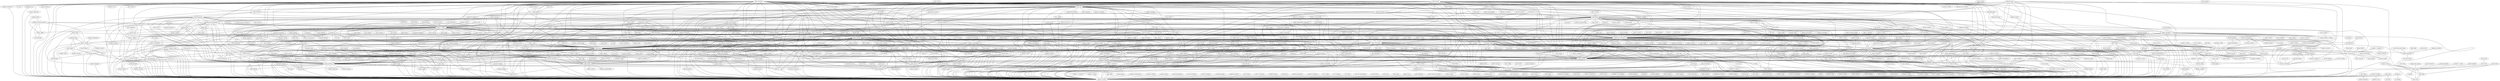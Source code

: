 graph {
"aaron durbin" [fillcolor="#e77168"]
"aaron salter" [fillcolor="#e77168"]
"aaron young" [fillcolor="#e77168"]
"adam b. jerome" [fillcolor="#e77168"]
"adam belay" [fillcolor="#e77168"]
"adam litke" [fillcolor="#e77168"]
"adam megacz" [fillcolor="#e77168"]
"adam radford" [fillcolor="#e77168"]
"adrian bunk" [fillcolor="#e77168"]
"adrian cox" [fillcolor="#e77168"]
"adrian drzewiecki" [fillcolor="#e77168"]
"adrian friedli" [fillcolor="#e77168"]
"adrian hunter" [fillcolor="#e77168"]
"ahmed darwish" [fillcolor="#e77168"]
"ahmed s. darwish" [fillcolor="#e77168"]
"akinobu mita" [fillcolor="#e77168"]
"al viro" [fillcolor="#e77168"]
"alan cox" [fillcolor="#e77168"]
"alan stern" [fillcolor="#e77168"]
"alasdair g kergon" [fillcolor="#e77168"]
"albert cahalan" [fillcolor="#e77168"]
"albert lee" [fillcolor="#e77168"]
"alessandro suardi" [fillcolor="#e77168"]
"alessandro zummo" [fillcolor="#e77168"]
"alex tomas" [fillcolor="#e77168"]
"alexander bigga" [fillcolor="#e77168"]
"alexandre bounine" [fillcolor="#e77168"]
"alexey dobriyan" [fillcolor="#e77168"]
"alexey starikovskiy" [fillcolor="#e77168"]
"alistair john strachan" [fillcolor="#e77168"]
"amit arora" [fillcolor="#e77168"]
"amit choudhary" [fillcolor="#e77168"]
"amit s. kale" [fillcolor="#e77168"]
"amol lad" [fillcolor="#e77168"]
"anantha subramanyam" [fillcolor="#e77168"]
"andi kleen" [fillcolor="#e77168"]
"andrea a odetti" [fillcolor="#e77168"]
"andrea arcangeli" [fillcolor="#e77168"]
"andrea bittau" [fillcolor="#e77168"]
"andreas gruenbacher" [fillcolor="#e77168"]
"andreas mohr" [fillcolor="#e77168"]
"andreas schwab" [fillcolor="#e77168"]
"andrei popa" [fillcolor="#e77168"]
"andres salomon" [fillcolor="#e77168"]
"andrew beekhof" [fillcolor="#e77168"]
"andrew de quincey" [fillcolor="#e77168"]
"andrew fleming" [fillcolor="#e77168"]
"andrew hendry" [fillcolor="#e77168"]
"andrew j. gallatin" [fillcolor="#e77168"]
"andrew morton" [fillcolor="#e77168"]
"andrew vasquez" [fillcolor="#e77168"]
"andrew victor" [fillcolor="#e77168"]
"andrey mirkin" [fillcolor="#e77168"]
"andrey savochkin" [fillcolor="#e77168"]
"andy fleming" [fillcolor="#e77168"]
"andy gospodarek" [fillcolor="#e77168"]
"andy ryan" [fillcolor="#e77168"]
"andy whitcroft" [fillcolor="#e77168"]
"aneesh kumar k.v" [fillcolor="#e77168"]
"ang way chuang" [fillcolor="#e77168"]
"anssi hannula" [fillcolor="#e77168"]
"anthony liguori" [fillcolor="#e77168"]
"antoine martin" [fillcolor="#e77168"]
"anton altaparmakov" [fillcolor="#e77168"]
"anton blanchard" [fillcolor="#e77168"]
"ard van breemen" [fillcolor="#e77168"]
"arjan van de ven" [fillcolor="#e77168"]
"arnaldo carvalho de melo" [fillcolor="#e77168"]
"arnaud patard" [fillcolor="#e77168"]
"arnd bergmann" [fillcolor="#e77168"]
"arne redlich" [fillcolor="#e77168"]
"art haas" [fillcolor="#e77168"]
"artem bityutskiy" [fillcolor="#e77168"]
"artiom myaskouvskey" [fillcolor="#e77168"]
"ashwin chaugule" [fillcolor="#e77168"]
"atsushi nemoto" [fillcolor="#e77168"]
"auke kok" [fillcolor="#e77168"]
"avantika mathur" [fillcolor="#e77168"]
"avi kivity" [fillcolor="#e77168"]
"ayaz abdulla" [fillcolor="#e77168"]
"badari pulavarty" [fillcolor="#e77168"]
"bart de schuymer" [fillcolor="#e77168"]
"bartlomiej zolnierkiewicz" [fillcolor="#e77168"]
"baruch even" [fillcolor="#e77168"]
"ben collins" [fillcolor="#e77168"]
"ben dooks" [fillcolor="#e77168"]
"benjamin herrenschmidt" [fillcolor="#e77168"]
"benjamin lahaise" [fillcolor="#e77168"]
"bernhard kaindl" [fillcolor="#e77168"]
"boaz harrosh" [fillcolor="#e77168"]
"bob breuer" [fillcolor="#e77168"]
"brandon philips" [fillcolor="#e77168"]
"brian haley" [fillcolor="#e77168"]
"brian king" [fillcolor="#e77168"]
"brice goglin" [fillcolor="#e77168"]
"bruce allan" [fillcolor="#e77168"]
"burman yan" [fillcolor="#e77168"]
"cal peake" [fillcolor="#ea826d"]
"carl love" [fillcolor="#ea826d"]
"carlos eduardo aguiar" [fillcolor="#ea826d"]
"catalin marinas" [fillcolor="#ea826d"]
"cedric le goater" [fillcolor="#ea826d"]
"chad sellers" [fillcolor="#ea826d"]
"chase venters" [fillcolor="#ea826d"]
"chris caputo" [fillcolor="#ea826d"]
"chris frey" [fillcolor="#ea826d"]
"chris lalancette" [fillcolor="#ea826d"]
"chris pascoe" [fillcolor="#ea826d"]
"chris wright" [fillcolor="#ea826d"]
"chris zankel" [fillcolor="#ea826d"]
"christian borntraeger" [fillcolor="#ea826d"]
"christian hesse" [fillcolor="#ea826d"]
"christian krafft" [fillcolor="#ea826d"]
"christian lamparter" [fillcolor="#ea826d"]
"christoph haubrich" [fillcolor="#ea826d"]
"christoph hellwig" [fillcolor="#ea826d"]
"christoph lameter" [fillcolor="#ea826d"]
"christophe saout" [fillcolor="#ea826d"]
"chuck ebbert" [fillcolor="#ea826d"]
"chuck lever" [fillcolor="#ea826d"]
"clemens ladisch" [fillcolor="#ea826d"]
"conke hu" [fillcolor="#ea826d"]
"corey minyard" [fillcolor="#ea826d"]
"cornelia huck" [fillcolor="#ea826d"]
"craig schlenter" [fillcolor="#ea826d"]
"cyrill v. gorcunov" [fillcolor="#ea826d"]
"dale farnsworth" [fillcolor="#ea826d"]
"dan carpenter" [fillcolor="#ea826d"]
"dan williams" [fillcolor="#ea826d"]
"daniel drake" [fillcolor="#ea826d"]
"daniel gollub" [fillcolor="#ea826d"]
"daniel ritz" [fillcolor="#ea826d"]
"daniel walker" [fillcolor="#ea826d"]
"daniel" [fillcolor="#ea826d"]
"daniele vallini" [fillcolor="#ea826d"]
"darren salt" [fillcolor="#ea826d"]
"darrick j. wong" [fillcolor="#ea826d"]
"dave airlie" [fillcolor="#ea826d"]
"dave chinner" [fillcolor="#ea826d"]
"dave hansen" [fillcolor="#ea826d"]
"dave jones" [fillcolor="#ea826d"]
"dave kleikamp" [fillcolor="#ea826d"]
"dave olsen" [fillcolor="#ea826d"]
"david anders" [fillcolor="#ea826d"]
"david barksdale" [fillcolor="#ea826d"]
"david brownell" [fillcolor="#ea826d"]
"david chinner" [fillcolor="#ea826d"]
"david clare" [fillcolor="#ea826d"]
"david erb" [fillcolor="#ea826d"]
"david gibson" [fillcolor="#ea826d"]
"david hardeman" [fillcolor="#ea826d"]
"david hollis" [fillcolor="#ea826d"]
"david howells" [fillcolor="#ea826d"]
"david kimdon" [fillcolor="#ea826d"]
"david l stevens" [fillcolor="#ea826d"]
"david milburn" [fillcolor="#ea826d"]
"david rientjes" [fillcolor="#ea826d"]
"david s. miller" [fillcolor="#ea826d"]
"david somayajulu" [fillcolor="#ea826d"]
"david teigland" [fillcolor="#ea826d"]
"david woodhouse" [fillcolor="#ea826d"]
"david wu" [fillcolor="#ea826d"]
"davy chan" [fillcolor="#ea826d"]
"dean gaudet" [fillcolor="#ea826d"]
"dean nelson" [fillcolor="#ea826d"]
"deepak saxena" [fillcolor="#ea826d"]
"denis lunev" [fillcolor="#ea826d"]
"denis sadykov" [fillcolor="#ea826d"]
"derek fults" [fillcolor="#ea826d"]
"dhaval giani" [fillcolor="#ea826d"]
"diego beltrami" [fillcolor="#ea826d"]
"dimitri gorokhovik" [fillcolor="#ea826d"]
"dirk eibach" [fillcolor="#ea826d"]
"dirk stieler" [fillcolor="#ea826d"]
"dmitriy monakhov" [fillcolor="#ea826d"]
"dmitry mishin" [fillcolor="#ea826d"]
"dmitry torokhov" [fillcolor="#ea826d"]
"dominik brodowski" [fillcolor="#ea826d"]
"don mullis" [fillcolor="#ea826d"]
"dor laor" [fillcolor="#ea826d"]
"dotan barak" [fillcolor="#ea826d"]
"doug chapman" [fillcolor="#ea826d"]
"duncan sands" [fillcolor="#ea826d"]
"dwaine garden" [fillcolor="#ea826d"]
"dwayne grant mcconnell" [fillcolor="#ea826d"]
"eagle jones" [fillcolor="#ee9c68"]
"ed l. cashin" [fillcolor="#ee9c68"]
"ed lin" [fillcolor="#ee9c68"]
"erez zilber" [fillcolor="#ee9c68"]
"eric anholt" [fillcolor="#ee9c68"]
"eric biederman" [fillcolor="#ee9c68"]
"eric dumazet" [fillcolor="#ee9c68"]
"eric leblond" [fillcolor="#ee9c68"]
"eric moore" [fillcolor="#ee9c68"]
"eric sandeen" [fillcolor="#ee9c68"]
"eric sesterhenn" [fillcolor="#ee9c68"]
"eric smith" [fillcolor="#ee9c68"]
"eric van hensbergen" [fillcolor="#ee9c68"]
"eric w. biederman" [fillcolor="#ee9c68"]
"erik jacobson" [fillcolor="#ee9c68"]
"erik mouw" [fillcolor="#ee9c68"]
"ernie petrides" [fillcolor="#ee9c68"]
"ethan hsiao" [fillcolor="#ee9c68"]
"evgeniy dushistov" [fillcolor="#ee9c68"]
"evgeniy polyakov" [fillcolor="#ee9c68"]
"fabrice knevez" [fillcolor="#ee9c68"]
"fengguang wu" [fillcolor="#ee9c68"]
"filip zyzniewski" [fillcolor="#ee9c68"]
"filipe lautert" [fillcolor="#ee9c68"]
"florian festi" [fillcolor="#ee9c68"]
"franck bui-huu" [fillcolor="#ee9c68"]
"francois kanounnikoff" [fillcolor="#ee9c68"]
"francois romieu" [fillcolor="#ee9c68"]
"frank blaschka" [fillcolor="#ee9c68"]
"frank filz" [fillcolor="#ee9c68"]
"frank pavlic" [fillcolor="#ee9c68"]
"freddy spierenburg" [fillcolor="#ee9c68"]
"frederic riss" [fillcolor="#ee9c68"]
"frederic temporelli" [fillcolor="#ee9c68"]
"frederik deweerdt" [fillcolor="#ee9c68"]
"fujita tomonori" [fillcolor="#ee9c68"]
"gabriel mansi" [fillcolor="#f4ba6e"]
"gabriel paubert" [fillcolor="#f4ba6e"]
"gang chen" [fillcolor="#f4ba6e"]
"garrett damore" [fillcolor="#f4ba6e"]
"gary hade" [fillcolor="#f4ba6e"]
"gautham r shenoy" [fillcolor="#f4ba6e"]
"gavin lambert" [fillcolor="#f4ba6e"]
"geert uytterhoeven" [fillcolor="#f4ba6e"]
"geoff levand" [fillcolor="#f4ba6e"]
"georg chini" [fillcolor="#f4ba6e"]
"george g. davis" [fillcolor="#f4ba6e"]
"george sapountzis" [fillcolor="#f4ba6e"]
"gerald schaefer" [fillcolor="#f4ba6e"]
"gerd hoffmann" [fillcolor="#f4ba6e"]
"gerrit renker" [fillcolor="#f4ba6e"]
"giuliano pochini" [fillcolor="#f4ba6e"]
"glen masgai" [fillcolor="#f4ba6e"]
"gong jun" [fillcolor="#f4ba6e"]
"grant grundler" [fillcolor="#f4ba6e"]
"grant likely" [fillcolor="#f4ba6e"]
"greg chandler" [fillcolor="#f4ba6e"]
"greg kroah-hartman" [fillcolor="#f4ba6e"]
"greg ungerer" [fillcolor="#f4ba6e"]
"guennadi liakhovetski" [fillcolor="#f4ba6e"]
"guillaume chazarain" [fillcolor="#f4ba6e"]
"guillem jover" [fillcolor="#f4ba6e"]
"guy streeter" [fillcolor="#f4ba6e"]
"h. peter anvin" [fillcolor="#f4ba6e"]
"haavard skinnemoen" [fillcolor="#f4ba6e"]
"hannes reinecke" [fillcolor="#f4ba6e"]
"hans verkuil" [fillcolor="#f4ba6e"]
"hans-christian egtvedt" [fillcolor="#f4ba6e"]
"hans-frieder vogt" [fillcolor="#f4ba6e"]
"hansjoerg lipp" [fillcolor="#f4ba6e"]
"harald welte" [fillcolor="#f4ba6e"]
"hartmut birr" [fillcolor="#f4ba6e"]
"hartmut hackmann" [fillcolor="#f4ba6e"]
"heiko carstens" [fillcolor="#f4ba6e"]
"heinz mauelshagen" [fillcolor="#f4ba6e"]
"helge deller" [fillcolor="#f4ba6e"]
"henning schroeer" [fillcolor="#f4ba6e"]
"henrik kretzschmar" [fillcolor="#f4ba6e"]
"henrique de moraes holschuh" [fillcolor="#f4ba6e"]
"henry nestler" [fillcolor="#f4ba6e"]
"herbert poetzl" [fillcolor="#f4ba6e"]
"herbert xu" [fillcolor="#f4ba6e"]
"hermann pitton" [fillcolor="#f4ba6e"]
"hidetoshi seto" [fillcolor="#f4ba6e"]
"hirokazu takata" [fillcolor="#f4ba6e"]
"hiroshi miura" [fillcolor="#f4ba6e"]
"hisashi hifumi" [fillcolor="#f4ba6e"]
"hoang-nam nguyen" [fillcolor="#f4ba6e"]
"holden karau" [fillcolor="#f4ba6e"]
"holger macht" [fillcolor="#f4ba6e"]
"holger schurig" [fillcolor="#f4ba6e"]
"hongjie yang" [fillcolor="#f4ba6e"]
"horms" [fillcolor="#f4ba6e"]
"horst hummel" [fillcolor="#f4ba6e"]
"hugh dickins" [fillcolor="#f4ba6e"]
"hynek petrak" [fillcolor="#f4ba6e"]
"ian kent" [fillcolor="#fdfb72"]
"ian mcdonald" [fillcolor="#fdfb72"]
"inaky perez-gonzalez" [fillcolor="#fdfb72"]
"ingo molnar" [fillcolor="#fdfb72"]
"ira snyder" [fillcolor="#fdfb72"]
"ira w. snyder" [fillcolor="#fdfb72"]
"ishai rabinovitz" [fillcolor="#fdfb72"]
"ivan skytte jorgensen" [fillcolor="#fdfb72"]
"j hadi salim" [fillcolor="#fdfb72"]
"j. bruce fields" [fillcolor="#fdfb72"]
"jack hammer" [fillcolor="#fdfb72"]
"jack morgenstein" [fillcolor="#fdfb72"]
"jack steiner" [fillcolor="#fdfb72"]
"jaco kroon" [fillcolor="#fdfb72"]
"jamal hadi salim" [fillcolor="#fdfb72"]
"james bottomley" [fillcolor="#fdfb72"]
"james bursa" [fillcolor="#fdfb72"]
"james c georgas" [fillcolor="#fdfb72"]
"james courtier-dutton" [fillcolor="#fdfb72"]
"james k lewis" [fillcolor="#fdfb72"]
"james morris" [fillcolor="#fdfb72"]
"james simmons" [fillcolor="#fdfb72"]
"james smart" [fillcolor="#fdfb72"]
"jamie lenehan" [fillcolor="#fdfb72"]
"jan altenberg" [fillcolor="#fdfb72"]
"jan andersson" [fillcolor="#fdfb72"]
"jan beulich" [fillcolor="#fdfb72"]
"jan capek" [fillcolor="#fdfb72"]
"jan engelhardt" [fillcolor="#fdfb72"]
"jan kara" [fillcolor="#fdfb72"]
"jarek poplawski" [fillcolor="#fdfb72"]
"jarkko lavinen" [fillcolor="#fdfb72"]
"jaroslav kysela" [fillcolor="#fdfb72"]
"jason gaston" [fillcolor="#fdfb72"]
"jason parekh" [fillcolor="#fdfb72"]
"jay lan" [fillcolor="#fdfb72"]
"jean delvare" [fillcolor="#fdfb72"]
"jean-baptiste maneyrol" [fillcolor="#fdfb72"]
"jeet chaudhuri" [fillcolor="#fdfb72"]
"jeff chua" [fillcolor="#fdfb72"]
"jeff dike" [fillcolor="#fdfb72"]
"jeff garzik" [fillcolor="#fdfb72"]
"jeff kirsher" [fillcolor="#fdfb72"]
"jeff mahoney" [fillcolor="#fdfb72"]
"jeff moyer" [fillcolor="#fdfb72"]
"jelle foks" [fillcolor="#fdfb72"]
"jens axboe" [fillcolor="#fdfb72"]
"jens osterkamp" [fillcolor="#fdfb72"]
"jeremy a. roberson" [fillcolor="#fdfb72"]
"jeremy fitzhardinge" [fillcolor="#fdfb72"]
"jeremy higdon" [fillcolor="#fdfb72"]
"jeremy kerr" [fillcolor="#fdfb72"]
"jeremy roberson" [fillcolor="#fdfb72"]
"jes sorensen" [fillcolor="#fdfb72"]
"jesper juhl" [fillcolor="#fdfb72"]
"jesse brandeburg" [fillcolor="#fdfb72"]
"jesse huang" [fillcolor="#fdfb72"]
"jim cromie" [fillcolor="#fdfb72"]
"jiri kosina" [fillcolor="#fdfb72"]
"jiri slaby" [fillcolor="#fdfb72"]
"joe korty" [fillcolor="#fdfb72"]
"joel becker" [fillcolor="#fdfb72"]
"joerg heckenbach" [fillcolor="#fdfb72"]
"joerg roedel" [fillcolor="#fdfb72"]
"johann lombardi" [fillcolor="#fdfb72"]
"johann wilhelm" [fillcolor="#fdfb72"]
"johannes berg" [fillcolor="#fdfb72"]
"johannes hoelzl" [fillcolor="#fdfb72"]
"johannes stezenbach" [fillcolor="#fdfb72"]
"john keller" [fillcolor="#fdfb72"]
"john rose" [fillcolor="#fdfb72"]
"john stultz" [fillcolor="#fdfb72"]
"john w. linville" [fillcolor="#fdfb72"]
"jon mason" [fillcolor="#fdfb72"]
"jonathan corbet" [fillcolor="#fdfb72"]
"jonathan e brassow" [fillcolor="#fdfb72"]
"jordan crouse" [fillcolor="#fdfb72"]
"jose carlos garcia sogo" [fillcolor="#fdfb72"]
"josef jeff sipek" [fillcolor="#fdfb72"]
"josef sipek" [fillcolor="#fdfb72"]
"josepch chan" [fillcolor="#fdfb72"]
"joseph barnett" [fillcolor="#fdfb72"]
"josh boyer" [fillcolor="#fdfb72"]
"josh triplett" [fillcolor="#fdfb72"]
"joy latten" [fillcolor="#fdfb72"]
"jozsef kadlecsik" [fillcolor="#fdfb72"]
"judith lebzelter" [fillcolor="#fdfb72"]
"juha yrjola" [fillcolor="#fdfb72"]
"julien blache" [fillcolor="#fdfb72"]
"jun chen" [fillcolor="#fdfb72"]
"jun'ichi nomura" [fillcolor="#fdfb72"]
"jurij smakov" [fillcolor="#fdfb72"]
"justin chen" [fillcolor="#fdfb72"]
"justin clacherty" [fillcolor="#fdfb72"]
"kai makisara" [fillcolor="#89ca7f"]
"kalle pokki" [fillcolor="#89ca7f"]
"kamezawa hiroyuki" [fillcolor="#89ca7f"]
"kars de jong" [fillcolor="#89ca7f"]
"karsten keil" [fillcolor="#89ca7f"]
"karsten wiese" [fillcolor="#89ca7f"]
"kay sievers" [fillcolor="#89ca7f"]
"kazuhiro inaoka" [fillcolor="#89ca7f"]
"kazunori miyazawa" [fillcolor="#89ca7f"]
"ken chen" [fillcolor="#89ca7f"]
"kenji kaneshige" [fillcolor="#89ca7f"]
"kenneth w chen" [fillcolor="#89ca7f"]
"kevin corry" [fillcolor="#89ca7f"]
"kevin hilman" [fillcolor="#89ca7f"]
"kim nordlund" [fillcolor="#89ca7f"]
"kim phillips" [fillcolor="#89ca7f"]
"kirill korotaev" [fillcolor="#89ca7f"]
"kiyoshi ueda" [fillcolor="#89ca7f"]
"komal shah" [fillcolor="#89ca7f"]
"komuro" [fillcolor="#89ca7f"]
"krishna kumar" [fillcolor="#89ca7f"]
"kristen carlson accardi" [fillcolor="#89ca7f"]
"kristian kielhofner" [fillcolor="#89ca7f"]
"kristoffer ericson" [fillcolor="#89ca7f"]
"krzysztof halasa" [fillcolor="#89ca7f"]
"krzysztof helt" [fillcolor="#89ca7f"]
"kumar gala" [fillcolor="#89ca7f"]
"kyle mcmartin" [fillcolor="#89ca7f"]
"kyungmin park" [fillcolor="#89ca7f"]
"larry finger" [fillcolor="#89ca7f"]
"lars ellenberg" [fillcolor="#89ca7f"]
"lars immisch" [fillcolor="#89ca7f"]
"laurent riffard" [fillcolor="#89ca7f"]
"laurent vivier" [fillcolor="#89ca7f"]
"lee schermerhorn" [fillcolor="#89ca7f"]
"leigh brown" [fillcolor="#89ca7f"]
"len brown" [fillcolor="#89ca7f"]
"lennert buytenhek" [fillcolor="#89ca7f"]
"leonard norrgard" [fillcolor="#89ca7f"]
"leonid arsh" [fillcolor="#89ca7f"]
"lew glendenning" [fillcolor="#89ca7f"]
"li yang" [fillcolor="#89ca7f"]
"li yewang" [fillcolor="#89ca7f"]
"linas vepstas" [fillcolor="#89ca7f"]
"linus torvalds" [fillcolor="#89ca7f"]
"linus walleij" [fillcolor="#89ca7f"]
"luben tuikov" [fillcolor="#89ca7f"]
"luca pedrielli" [fillcolor="#89ca7f"]
"luca tettamanti" [fillcolor="#89ca7f"]
"luiz fernando n. capitulino" [fillcolor="#89ca7f"]
"luke deller" [fillcolor="#89ca7f"]
"luming yu" [fillcolor="#89ca7f"]
"luotao fu" [fillcolor="#89ca7f"]
"maciej w. rozycki" [fillcolor="#38b289"]
"magnus damm" [fillcolor="#38b289"]
"manuel osdoba" [fillcolor="#38b289"]
"mao bibo" [fillcolor="#38b289"]
"marcel holtmann" [fillcolor="#38b289"]
"marcin juszkiewicz" [fillcolor="#38b289"]
"marcus junker" [fillcolor="#38b289"]
"marcus meissner" [fillcolor="#38b289"]
"mario rossi" [fillcolor="#38b289"]
"mariusz kozlowski" [fillcolor="#38b289"]
"mark a. greer" [fillcolor="#38b289"]
"mark fasheh" [fillcolor="#38b289"]
"mark glaisher" [fillcolor="#38b289"]
"mark gross" [fillcolor="#38b289"]
"mark haverkamp" [fillcolor="#38b289"]
"mark m. hoffman" [fillcolor="#38b289"]
"mark nutter" [fillcolor="#38b289"]
"mark salyzyn" [fillcolor="#38b289"]
"martin bligh" [fillcolor="#38b289"]
"martin j. bligh" [fillcolor="#38b289"]
"martin johansson" [fillcolor="#38b289"]
"martin josefsson" [fillcolor="#38b289"]
"martin michlmayr" [fillcolor="#38b289"]
"martin peschke" [fillcolor="#38b289"]
"martin samuelsson" [fillcolor="#38b289"]
"martin schwidefsky" [fillcolor="#38b289"]
"martin waitz" [fillcolor="#38b289"]
"martin willi" [fillcolor="#38b289"]
"martin williges" [fillcolor="#38b289"]
"marton nemeth" [fillcolor="#38b289"]
"masahide nakamura" [fillcolor="#38b289"]
"masami hiramatsu" [fillcolor="#38b289"]
"masato noguchi" [fillcolor="#38b289"]
"masayuki nakagawa" [fillcolor="#38b289"]
"mathieu desnoyers" [fillcolor="#38b289"]
"matt domsch" [fillcolor="#38b289"]
"matt laplante" [fillcolor="#38b289"]
"matt reimer" [fillcolor="#38b289"]
"matthew mcclintock" [fillcolor="#38b289"]
"matthew wilcox" [fillcolor="#38b289"]
"matthias urlichs" [fillcolor="#38b289"]
"matthieu castet" [fillcolor="#38b289"]
"matthijs van otterdijk" [fillcolor="#38b289"]
"mattia dongili" [fillcolor="#38b289"]
"mauro carvalho chehab" [fillcolor="#38b289"]
"maxime austruy" [fillcolor="#38b289"]
"maxime bizon" [fillcolor="#38b289"]
"maynard johnson" [fillcolor="#38b289"]
"meelis roos" [fillcolor="#38b289"]
"melissa howland" [fillcolor="#38b289"]
"michael broughton" [fillcolor="#38b289"]
"michael buesch" [fillcolor="#38b289"]
"michael chan" [fillcolor="#38b289"]
"michael ellerman" [fillcolor="#38b289"]
"michael halcrow" [fillcolor="#38b289"]
"michael hanselmann" [fillcolor="#38b289"]
"michael holzheu" [fillcolor="#38b289"]
"michael hunold" [fillcolor="#38b289"]
"michael krufky" [fillcolor="#38b289"]
"michael reed" [fillcolor="#38b289"]
"michael riepe" [fillcolor="#38b289"]
"michael s. tsirkin" [fillcolor="#38b289"]
"michael schmitz" [fillcolor="#38b289"]
"michal cijoml semler" [fillcolor="#38b289"]
"michal ostrowski" [fillcolor="#38b289"]
"michel danzer" [fillcolor="#38b289"]
"miguel angel alvarez" [fillcolor="#38b289"]
"miguel ojeda sandonis" [fillcolor="#38b289"]
"miika komu" [fillcolor="#38b289"]
"mika kukkonen" [fillcolor="#38b289"]
"mikael pettersson" [fillcolor="#38b289"]
"mikael starvik" [fillcolor="#38b289"]
"mike christie" [fillcolor="#38b289"]
"mike frysinger" [fillcolor="#38b289"]
"mike galbraith" [fillcolor="#38b289"]
"mike isely" [fillcolor="#38b289"]
"mike miller" [fillcolor="#38b289"]
"mike wolf" [fillcolor="#38b289"]
"mikhail fedotov" [fillcolor="#38b289"]
"miklos szeredi" [fillcolor="#38b289"]
"milan broz" [fillcolor="#38b289"]
"milan svoboda" [fillcolor="#38b289"]
"mingming cao" [fillcolor="#38b289"]
"mohan kumar m" [fillcolor="#38b289"]
"moni shoua" [fillcolor="#38b289"]
"monty montgomery" [fillcolor="#38b289"]
"muli ben-yehuda" [fillcolor="#38b289"]
"nagendra singh tomar" [fillcolor="#38b289"]
"nanhai zou" [fillcolor="#38b289"]
"naranjo manuel francisco" [fillcolor="#38b289"]
"naranjo manuel" [fillcolor="#38b289"]
"nathan lynch" [fillcolor="#38b289"]
"neil brown" [fillcolor="#38b289"]
"neil horman" [fillcolor="#38b289"]
"nguyen anh quynh" [fillcolor="#38b289"]
"nick piggin" [fillcolor="#38b289"]
"nickolay v. shmyrev" [fillcolor="#38b289"]
"nico sabbi" [fillcolor="#38b289"]
"nicolas bellido y ortega" [fillcolor="#38b289"]
"nicolas bellido" [fillcolor="#38b289"]
"nicolas det" [fillcolor="#38b289"]
"nicolas kaiser" [fillcolor="#38b289"]
"nicolas pitre" [fillcolor="#38b289"]
"nicolas schichan" [fillcolor="#38b289"]
"nigel cunningham" [fillcolor="#38b289"]
"nkalmala" [fillcolor="#38b289"]
"noriaki takamiya" [fillcolor="#38b289"]
"ogawa hirofumi" [fillcolor="#36b2ba"]
"olaf hering" [fillcolor="#36b2ba"]
"olaf kirch" [fillcolor="#36b2ba"]
"oleg nesterov" [fillcolor="#36b2ba"]
"oleg verych" [fillcolor="#36b2ba"]
"olga kornievskaia" [fillcolor="#36b2ba"]
"oliver endriss" [fillcolor="#36b2ba"]
"oliver neukum" [fillcolor="#36b2ba"]
"olivier galibert" [fillcolor="#36b2ba"]
"olof johansson" [fillcolor="#36b2ba"]
"pablo neira ayuso" [fillcolor="#36b2ba"]
"paolo 'blaisorblade' giarrusso" [fillcolor="#36b2ba"]
"paolo ciarrocchi" [fillcolor="#36b2ba"]
"parag warudkar" [fillcolor="#36b2ba"]
"pascal terjan" [fillcolor="#36b2ba"]
"patrick boettcher" [fillcolor="#36b2ba"]
"patrick caulfield" [fillcolor="#36b2ba"]
"patrick mchardy" [fillcolor="#36b2ba"]
"paul b schroeder" [fillcolor="#36b2ba"]
"paul brook" [fillcolor="#36b2ba"]
"paul clements" [fillcolor="#36b2ba"]
"paul e. mckenney" [fillcolor="#36b2ba"]
"paul fulghum" [fillcolor="#36b2ba"]
"paul gortmaker" [fillcolor="#36b2ba"]
"paul jackson" [fillcolor="#36b2ba"]
"paul mackerras" [fillcolor="#36b2ba"]
"paul menage" [fillcolor="#36b2ba"]
"paul moore" [fillcolor="#36b2ba"]
"paul mundt" [fillcolor="#36b2ba"]
"paul sokolovsky" [fillcolor="#36b2ba"]
"pavel machek" [fillcolor="#36b2ba"]
"pavel pisa" [fillcolor="#36b2ba"]
"peer chen" [fillcolor="#36b2ba"]
"pekka enberg" [fillcolor="#36b2ba"]
"pekka j enberg" [fillcolor="#36b2ba"]
"pete zaitcev" [fillcolor="#36b2ba"]
"peter chubb" [fillcolor="#36b2ba"]
"peter korsgaard" [fillcolor="#36b2ba"]
"peter oberparleiter" [fillcolor="#36b2ba"]
"peter osterlund" [fillcolor="#36b2ba"]
"peter staubach" [fillcolor="#36b2ba"]
"peter williams" [fillcolor="#36b2ba"]
"peter zijlstra" [fillcolor="#36b2ba"]
"petko manolov" [fillcolor="#36b2ba"]
"petr stetiar" [fillcolor="#36b2ba"]
"phil dibowitz" [fillcolor="#36b2ba"]
"philip langdale" [fillcolor="#36b2ba"]
"philipp zabel" [fillcolor="#36b2ba"]
"philippe de muyter" [fillcolor="#36b2ba"]
"phillip lougher" [fillcolor="#36b2ba"]
"pierre ossman" [fillcolor="#36b2ba"]
"ping cheng" [fillcolor="#36b2ba"]
"prarit bhargava" [fillcolor="#36b2ba"]
"praveen bp" [fillcolor="#36b2ba"]
"qi yong" [fillcolor="#36b2ba"]
"rafael j. wysocki" [fillcolor="#5c76b4"]
"rafal bilski" [fillcolor="#5c76b4"]
"ralf baechle" [fillcolor="#5c76b4"]
"ralph campbell" [fillcolor="#5c76b4"]
"ralph wuerthner" [fillcolor="#5c76b4"]
"randy dunlap" [fillcolor="#5c76b4"]
"raphael assenat" [fillcolor="#5c76b4"]
"ravikiran g thirumalai" [fillcolor="#5c76b4"]
"raz ben-jehuda(caro)" [fillcolor="#5c76b4"]
"remy bruno" [fillcolor="#5c76b4"]
"ricard wanderlof" [fillcolor="#5c76b4"]
"ricardo cerqueira" [fillcolor="#5c76b4"]
"richard knutsson" [fillcolor="#5c76b4"]
"richard purdie" [fillcolor="#5c76b4"]
"rik bobbaers" [fillcolor="#5c76b4"]
"rik snel" [fillcolor="#5c76b4"]
"riku voipio" [fillcolor="#5c76b4"]
"robert hancock" [fillcolor="#5c76b4"]
"robert jennings" [fillcolor="#5c76b4"]
"robert love" [fillcolor="#5c76b4"]
"robert olsson" [fillcolor="#5c76b4"]
"robert p. j. day" [fillcolor="#5c76b4"]
"robert seretny" [fillcolor="#5c76b4"]
"rocky craig" [fillcolor="#5c76b4"]
"rod whitby" [fillcolor="#5c76b4"]
"roland dreier" [fillcolor="#5c76b4"]
"roland mcgrath" [fillcolor="#5c76b4"]
"rolf eike beer" [fillcolor="#5c76b4"]
"roman zippel" [fillcolor="#5c76b4"]
"ron mercer" [fillcolor="#5c76b4"]
"roy zang" [fillcolor="#5c76b4"]
"rudolf marek" [fillcolor="#5c76b4"]
"russ anderson" [fillcolor="#5c76b4"]
"russell cattelan" [fillcolor="#5c76b4"]
"russell king" [fillcolor="#5c76b4"]
"rusty russell" [fillcolor="#5c76b4"]
"rusty scott" [fillcolor="#5c76b4"]
"rutger nijlunsing" [fillcolor="#5c76b4"]
"ryan jackson" [fillcolor="#5c76b4"]
"ryan underwood" [fillcolor="#5c76b4"]
"ryusuke konishi" [fillcolor="#5c76b4"]
"sam creasey" [fillcolor="#5c76b4"]
"sam ravnborg" [fillcolor="#5c76b4"]
"samuel ortiz" [fillcolor="#5c76b4"]
"samuel tardieu" [fillcolor="#5c76b4"]
"samuel thibault" [fillcolor="#5c76b4"]
"santiago leon" [fillcolor="#5c76b4"]
"sarah bailey" [fillcolor="#5c76b4"]
"sascha hauer" [fillcolor="#5c76b4"]
"satoru takeuchi" [fillcolor="#5c76b4"]
"scott wood" [fillcolor="#5c76b4"]
"sean hefty" [fillcolor="#5c76b4"]
"sean young" [fillcolor="#5c76b4"]
"sebastien dugue" [fillcolor="#5c76b4"]
"segher boessenkool" [fillcolor="#5c76b4"]
"serge e. hallyn" [fillcolor="#5c76b4"]
"serge hallyn" [fillcolor="#5c76b4"]
"sergei shtylyov" [fillcolor="#5c76b4"]
"sergey shtylyov" [fillcolor="#5c76b4"]
"sergey vlasov" [fillcolor="#5c76b4"]
"shai fultheim" [fillcolor="#5c76b4"]
"shailabh nagar" [fillcolor="#5c76b4"]
"shantanu goel" [fillcolor="#5c76b4"]
"shaohua li" [fillcolor="#5c76b4"]
"shirish pargaonkar" [fillcolor="#5c76b4"]
"simon bennett" [fillcolor="#5c76b4"]
"simon budig" [fillcolor="#5c76b4"]
"simon horman" [fillcolor="#5c76b4"]
"soeren sonnenburg" [fillcolor="#5c76b4"]
"sridhar samudrala" [fillcolor="#5c76b4"]
"srinivasa ds" [fillcolor="#5c76b4"]
"stanley cai" [fillcolor="#5c76b4"]
"stas sergeev" [fillcolor="#5c76b4"]
"stefan bader" [fillcolor="#5c76b4"]
"stefan richter" [fillcolor="#5c76b4"]
"stefan roese" [fillcolor="#5c76b4"]
"stefan seyfried" [fillcolor="#5c76b4"]
"stefan traby" [fillcolor="#5c76b4"]
"stefano brivio" [fillcolor="#5c76b4"]
"stelian pop" [fillcolor="#5c76b4"]
"stephan berberig" [fillcolor="#5c76b4"]
"stephane eranian" [fillcolor="#5c76b4"]
"stephen hemminger" [fillcolor="#5c76b4"]
"stephen rothwell" [fillcolor="#5c76b4"]
"stephen smalley" [fillcolor="#5c76b4"]
"stephen street" [fillcolor="#5c76b4"]
"steve french" [fillcolor="#5c76b4"]
"steve wise" [fillcolor="#5c76b4"]
"steven dickson" [fillcolor="#5c76b4"]
"steven toth" [fillcolor="#5c76b4"]
"steven whitehouse" [fillcolor="#5c76b4"]
"stuart menefy" [fillcolor="#5c76b4"]
"sukadev bhattiprolu" [fillcolor="#5c76b4"]
"suleiman souhlal" [fillcolor="#5c76b4"]
"sumant patro" [fillcolor="#5c76b4"]
"sunil mushran" [fillcolor="#5c76b4"]
"suparna bhattacharya" [fillcolor="#5c76b4"]
"suresh siddha" [fillcolor="#5c76b4"]
"suzuki k p" [fillcolor="#5c76b4"]
"sven anders & marcus junker" [fillcolor="#5c76b4"]
"sven anders" [fillcolor="#5c76b4"]
"sylvain munaut" [fillcolor="#5c76b4"]
"takada" [fillcolor="#525298"]
"takamasa ohtake" [fillcolor="#525298"]
"takamiya noriaki" [fillcolor="#525298"]
"takashi iwai" [fillcolor="#525298"]
"tejun heo" [fillcolor="#525298"]
"tero roponen" [fillcolor="#525298"]
"theodore tso" [fillcolor="#525298"]
"thiemo seufer" [fillcolor="#525298"]
"thierry merle" [fillcolor="#525298"]
"thomas bogendoerfer" [fillcolor="#525298"]
"thomas genty" [fillcolor="#525298"]
"thomas gleixner" [fillcolor="#525298"]
"thomas graf" [fillcolor="#525298"]
"thomas hamm" [fillcolor="#525298"]
"thomas hellstrom" [fillcolor="#525298"]
"thomas hisch" [fillcolor="#525298"]
"thomas kaiser" [fillcolor="#525298"]
"thomas klein" [fillcolor="#525298"]
"thomas koeller" [fillcolor="#525298"]
"thomas maier" [fillcolor="#525298"]
"thomas meyer" [fillcolor="#525298"]
"thomas tuttle" [fillcolor="#525298"]
"tiger yang" [fillcolor="#525298"]
"tigran aivazian" [fillcolor="#525298"]
"tilman schmidt" [fillcolor="#525298"]
"tim chen" [fillcolor="#525298"]
"timo lindhorst" [fillcolor="#525298"]
"timofei v. bondarenko" [fillcolor="#525298"]
"timur tabi" [fillcolor="#525298"]
"tobias klauser" [fillcolor="#525298"]
"tomi koivulahti" [fillcolor="#525298"]
"tony lindgren" [fillcolor="#525298"]
"tony luck" [fillcolor="#525298"]
"tony olech" [fillcolor="#525298"]
"torben mathiasen" [fillcolor="#525298"]
"torsten ertbjerg rasmussen" [fillcolor="#525298"]
"trent piepho" [fillcolor="#525298"]
"trond myklebust" [fillcolor="#525298"]
"ulrich kunitz" [fillcolor="#525298"]
"uri lublin" [fillcolor="#525298"]
"ursula braun" [fillcolor="#525298"]
"uwe koziolek" [fillcolor="#525298"]
"vadim lobanov" [fillcolor="#785a9b"]
"valdis kletnieks" [fillcolor="#785a9b"]
"valerie henson" [fillcolor="#785a9b"]
"vasily averin" [fillcolor="#785a9b"]
"venkat yekkirala" [fillcolor="#785a9b"]
"venkatesh pallipadi" [fillcolor="#785a9b"]
"vijay kumar" [fillcolor="#785a9b"]
"ville nuorvala" [fillcolor="#785a9b"]
"ville syrjala" [fillcolor="#785a9b"]
"vitaly bordug" [fillcolor="#785a9b"]
"vitaly wool" [fillcolor="#785a9b"]
"vivek goyal" [fillcolor="#785a9b"]
"vlad yasevich" [fillcolor="#785a9b"]
"vladimir saveliev" [fillcolor="#785a9b"]
"vladimir v. saveliev" [fillcolor="#785a9b"]
"vojtech pavlik" [fillcolor="#785a9b"]
"vu pham" [fillcolor="#785a9b"]
"wang zhenyu" [fillcolor="#785a9b"]
"wim van sebroeck" [fillcolor="#785a9b"]
"wink saville" [fillcolor="#785a9b"]
"wojtek kaniewski" [fillcolor="#785a9b"]
"yan burman" [fillcolor="#af6da4"]
"yaniv kamay" [fillcolor="#af6da4"]
"yasunori goto" [fillcolor="#af6da4"]
"yasuyuki kozakai" [fillcolor="#af6da4"]
"yinghai lu" [fillcolor="#af6da4"]
"yoichi yuasa" [fillcolor="#af6da4"]
"yoshifuji hideaki" [fillcolor="#af6da4"]
"yoshimi ichiyanagi" [fillcolor="#af6da4"]
"yoshinori sato" [fillcolor="#af6da4"]
"yu luming" [fillcolor="#af6da4"]
"zach brown" [fillcolor="#af6da4"]
"zachary amsden" [fillcolor="#af6da4"]
"zhen wei" [fillcolor="#af6da4"]
"zhu yi" [fillcolor="#af6da4"]
"zou nan hai" [fillcolor="#af6da4"]
"aaron durbin" -- "andi kleen";
"aaron salter" -- "auke kok";
"aaron young" -- "andrew morton";
"aaron young" -- "john keller";
"adam b. jerome" -- "andrew morton";
"adam belay" -- "alan cox";
"adam belay" -- "matthew wilcox";
"adam litke" -- "andrew morton";
"adam megacz" -- "andrew morton";
"adam radford" -- "james bottomley";
"adrian bunk" -- "alan cox";
"adrian bunk" -- "alasdair g kergon";
"adrian bunk" -- "alexey dobriyan";
"adrian bunk" -- "alistair john strachan";
"adrian bunk" -- "andi kleen";
"adrian bunk" -- "andrew morton";
"adrian bunk" -- "andrew vasquez";
"adrian bunk" -- "brian king";
"adrian bunk" -- "cal peake";
"adrian bunk" -- "chase venters";
"adrian bunk" -- "christoph hellwig";
"adrian bunk" -- "dave jones";
"adrian bunk" -- "dave kleikamp";
"adrian bunk" -- "david howells";
"adrian bunk" -- "david s. miller";
"adrian bunk" -- "david woodhouse";
"adrian bunk" -- "dominik brodowski";
"adrian bunk" -- "eric sesterhenn";
"adrian bunk" -- "eric w. biederman";
"adrian bunk" -- "evgeniy polyakov";
"adrian bunk" -- "geert uytterhoeven";
"adrian bunk" -- "greg kroah-hartman";
"adrian bunk" -- "greg ungerer";
"adrian bunk" -- "henrique de moraes holschuh";
"adrian bunk" -- "herbert xu";
"adrian bunk" -- "ingo molnar";
"adrian bunk" -- "jan engelhardt";
"adrian bunk" -- "jan kara";
"adrian bunk" -- "jeff garzik";
"adrian bunk" -- "jeremy fitzhardinge";
"adrian bunk" -- "jesper juhl";
"adrian bunk" -- "jim cromie";
"adrian bunk" -- "joel becker";
"adrian bunk" -- "josef jeff sipek";
"adrian bunk" -- "karsten keil";
"adrian bunk" -- "mark fasheh";
"adrian bunk" -- "matt domsch";
"adrian bunk" -- "matt laplante";
"adrian bunk" -- "mauro carvalho chehab";
"adrian bunk" -- "michael halcrow";
"adrian bunk" -- "mikael starvik";
"adrian bunk" -- "neil brown";
"adrian bunk" -- "paul mackerras";
"adrian bunk" -- "peter zijlstra";
"adrian bunk" -- "ping cheng";
"adrian bunk" -- "randy dunlap";
"adrian bunk" -- "robert p. j. day";
"adrian bunk" -- "russell king";
"adrian bunk" -- "samuel ortiz";
"adrian bunk" -- "samuel tardieu";
"adrian bunk" -- "sridhar samudrala";
"adrian bunk" -- "sumant patro";
"adrian bunk" -- "takashi iwai";
"adrian bunk" -- "thomas hisch";
"adrian bunk" -- "yan burman";
"adrian cox" -- "paul mackerras";
"adrian drzewiecki" -- "vojtech pavlik";
"adrian friedli" -- "jiri kosina";
"adrian hunter" -- "kyungmin park";
"ahmed darwish" -- "ahmed s. darwish";
"ahmed darwish" -- "dave jones";
"ahmed darwish" -- "jiri kosina";
"ahmed darwish" -- "steve french";
"akinobu mita" -- "alan cox";
"akinobu mita" -- "andrew morton";
"akinobu mita" -- "dmitry torokhov";
"akinobu mita" -- "don mullis";
"akinobu mita" -- "greg kroah-hartman";
"akinobu mita" -- "harald welte";
"akinobu mita" -- "jean delvare";
"akinobu mita" -- "karsten keil";
"akinobu mita" -- "kristen carlson accardi";
"akinobu mita" -- "mauro carvalho chehab";
"akinobu mita" -- "takashi iwai";
"akinobu mita" -- "trond myklebust";
"akinobu mita" -- "wim van sebroeck";
"al viro" -- "andrew morton";
"al viro" -- "benjamin herrenschmidt";
"al viro" -- "chuck ebbert";
"al viro" -- "david howells";
"al viro" -- "david s. miller";
"al viro" -- "jeff dike";
"al viro" -- "jeff garzik";
"al viro" -- "linus torvalds";
"al viro" -- "marcel holtmann";
"al viro" -- "martin schwidefsky";
"al viro" -- "patrick mchardy";
"al viro" -- "steven whitehouse";
"al viro" -- "trond myklebust";
"alan cox" -- "alessandro suardi";
"alan cox" -- "alexey dobriyan";
"alan cox" -- "amol lad";
"alan cox" -- "andi kleen";
"alan cox" -- "andrew morton";
"alan cox" -- "arnaud patard";
"alan cox" -- "bartlomiej zolnierkiewicz";
"alan cox" -- "chris zankel";
"alan cox" -- "dan carpenter";
"alan cox" -- "frederik deweerdt";
"alan cox" -- "greg kroah-hartman";
"alan cox" -- "henrik kretzschmar";
"alan cox" -- "jean delvare";
"alan cox" -- "jeff garzik";
"alan cox" -- "jens axboe";
"alan cox" -- "jesper juhl";
"alan cox" -- "jiri slaby";
"alan cox" -- "jordan crouse";
"alan cox" -- "linus torvalds";
"alan cox" -- "martin peschke";
"alan cox" -- "martin schwidefsky";
"alan cox" -- "mike miller";
"alan cox" -- "nick piggin";
"alan cox" -- "paul b schroeder";
"alan cox" -- "peter zijlstra";
"alan cox" -- "ralf baechle";
"alan cox" -- "sergei shtylyov";
"alan stern" -- "andrew morton";
"alan stern" -- "greg kroah-hartman";
"alan stern" -- "james bottomley";
"alan stern" -- "stephen hemminger";
"alasdair g kergon" -- "andrew morton";
"alasdair g kergon" -- "heinz mauelshagen";
"alasdair g kergon" -- "jonathan e brassow";
"alasdair g kergon" -- "josef jeff sipek";
"alasdair g kergon" -- "jun'ichi nomura";
"alasdair g kergon" -- "milan broz";
"albert cahalan" -- "andi kleen";
"albert lee" -- "jeff garzik";
"alessandro suardi" -- "theodore tso";
"alessandro zummo" -- "andrew morton";
"alessandro zummo" -- "atsushi nemoto";
"alessandro zummo" -- "david brownell";
"alessandro zummo" -- "jeff garzik";
"alessandro zummo" -- "mike frysinger";
"alessandro zummo" -- "scott wood";
"alessandro zummo" -- "torsten ertbjerg rasmussen";
"alex tomas" -- "andrew morton";
"alex tomas" -- "johann lombardi";
"alexander bigga" -- "ralf baechle";
"alexandre bounine" -- "andrew morton";
"alexandre bounine" -- "roy zang";
"alexey dobriyan" -- "andi kleen";
"alexey dobriyan" -- "andrew morton";
"alexey dobriyan" -- "dave jones";
"alexey dobriyan" -- "david s. miller";
"alexey dobriyan" -- "eric sesterhenn";
"alexey dobriyan" -- "mauro carvalho chehab";
"alexey dobriyan" -- "ralf baechle";
"alexey dobriyan" -- "serge hallyn";
"alexey dobriyan" -- "stefan richter";
"alexey dobriyan" -- "thomas hisch";
"alexey starikovskiy" -- "dave jones";
"alexey starikovskiy" -- "denis sadykov";
"alexey starikovskiy" -- "henrique de moraes holschuh";
"alexey starikovskiy" -- "len brown";
"amit arora" -- "suzuki k p";
"amit arora" -- "vladimir v. saveliev";
"amit choudhary" -- "andrew morton";
"amit choudhary" -- "dave jones";
"amit choudhary" -- "mauro carvalho chehab";
"amit s. kale" -- "jeff garzik";
"amit s. kale" -- "richard knutsson";
"amol lad" -- "andi kleen";
"amol lad" -- "andrew morton";
"amol lad" -- "dave jones";
"amol lad" -- "greg kroah-hartman";
"anantha subramanyam" -- "jeff garzik";
"andi kleen" -- "andreas mohr";
"andi kleen" -- "andrew morton";
"andi kleen" -- "arjan van de ven";
"andi kleen" -- "artiom myaskouvskey";
"andi kleen" -- "avi kivity";
"andi kleen" -- "benjamin herrenschmidt";
"andi kleen" -- "chris wright";
"andi kleen" -- "chuck ebbert";
"andi kleen" -- "dave jones";
"andi kleen" -- "david howells";
"andi kleen" -- "david rientjes";
"andi kleen" -- "duncan sands";
"andi kleen" -- "eric w. biederman";
"andi kleen" -- "ernie petrides";
"andi kleen" -- "greg kroah-hartman";
"andi kleen" -- "h. peter anvin";
"andi kleen" -- "ingo molnar";
"andi kleen" -- "jack steiner";
"andi kleen" -- "jan beulich";
"andi kleen" -- "jeremy fitzhardinge";
"andi kleen" -- "joe korty";
"andi kleen" -- "jon mason";
"andi kleen" -- "karsten wiese";
"andi kleen" -- "laurent vivier";
"andi kleen" -- "mao bibo";
"andi kleen" -- "muli ben-yehuda";
"andi kleen" -- "nicolas kaiser";
"andi kleen" -- "oleg nesterov";
"andi kleen" -- "paolo 'blaisorblade' giarrusso";
"andi kleen" -- "rafael j. wysocki";
"andi kleen" -- "randy dunlap";
"andi kleen" -- "shai fultheim";
"andi kleen" -- "stas sergeev";
"andi kleen" -- "stephane eranian";
"andi kleen" -- "suresh siddha";
"andi kleen" -- "venkatesh pallipadi";
"andi kleen" -- "vivek goyal";
"andi kleen" -- "wink saville";
"andi kleen" -- "yinghai lu";
"andi kleen" -- "zachary amsden";
"andrea a odetti" -- "mauro carvalho chehab";
"andrea arcangeli" -- "andrew morton";
"andrea arcangeli" -- "guillem jover";
"andrea bittau" -- "arnaldo carvalho de melo";
"andrea bittau" -- "gerrit renker";
"andreas gruenbacher" -- "andrew morton";
"andreas mohr" -- "takashi iwai";
"andreas schwab" -- "andrew morton";
"andrei popa" -- "ingo molnar";
"andres salomon" -- "greg kroah-hartman";
"andrew beekhof" -- "jeff mahoney";
"andrew beekhof" -- "mark fasheh";
"andrew de quincey" -- "darren salt";
"andrew de quincey" -- "david hardeman";
"andrew de quincey" -- "mauro carvalho chehab";
"andrew de quincey" -- "michael krufky";
"andrew de quincey" -- "oliver endriss";
"andrew de quincey" -- "thomas hamm";
"andrew de quincey" -- "thomas kaiser";
"andrew fleming" -- "andy fleming";
"andrew fleming" -- "benjamin herrenschmidt";
"andrew fleming" -- "jeff garzik";
"andrew hendry" -- "david s. miller";
"andrew j. gallatin" -- "andrew morton";
"andrew j. gallatin" -- "brice goglin";
"andrew morton" -- "andrew vasquez";
"andrew morton" -- "andrew victor";
"andrew morton" -- "andrey mirkin";
"andrew morton" -- "andy gospodarek";
"andrew morton" -- "andy whitcroft";
"andrew morton" -- "anthony liguori";
"andrew morton" -- "antoine martin";
"andrew morton" -- "anton altaparmakov";
"andrew morton" -- "ard van breemen";
"andrew morton" -- "arjan van de ven";
"andrew morton" -- "arnaldo carvalho de melo";
"andrew morton" -- "arnd bergmann";
"andrew morton" -- "ashwin chaugule";
"andrew morton" -- "atsushi nemoto";
"andrew morton" -- "avantika mathur";
"andrew morton" -- "avi kivity";
"andrew morton" -- "ayaz abdulla";
"andrew morton" -- "badari pulavarty";
"andrew morton" -- "bartlomiej zolnierkiewicz";
"andrew morton" -- "ben collins";
"andrew morton" -- "ben dooks";
"andrew morton" -- "benjamin herrenschmidt";
"andrew morton" -- "benjamin lahaise";
"andrew morton" -- "burman yan";
"andrew morton" -- "cedric le goater";
"andrew morton" -- "chris caputo";
"andrew morton" -- "chris wright";
"andrew morton" -- "chris zankel";
"andrew morton" -- "christian krafft";
"andrew morton" -- "christoph hellwig";
"andrew morton" -- "christoph lameter";
"andrew morton" -- "chuck ebbert";
"andrew morton" -- "conke hu";
"andrew morton" -- "corey minyard";
"andrew morton" -- "cornelia huck";
"andrew morton" -- "cyrill v. gorcunov";
"andrew morton" -- "dave airlie";
"andrew morton" -- "dave chinner";
"andrew morton" -- "dave jones";
"andrew morton" -- "dave kleikamp";
"andrew morton" -- "david brownell";
"andrew morton" -- "david howells";
"andrew morton" -- "david rientjes";
"andrew morton" -- "david s. miller";
"andrew morton" -- "david woodhouse";
"andrew morton" -- "deepak saxena";
"andrew morton" -- "denis lunev";
"andrew morton" -- "derek fults";
"andrew morton" -- "dhaval giani";
"andrew morton" -- "dimitri gorokhovik";
"andrew morton" -- "dmitriy monakhov";
"andrew morton" -- "dmitry torokhov";
"andrew morton" -- "don mullis";
"andrew morton" -- "ed l. cashin";
"andrew morton" -- "eric anholt";
"andrew morton" -- "eric biederman";
"andrew morton" -- "eric dumazet";
"andrew morton" -- "eric moore";
"andrew morton" -- "eric sandeen";
"andrew morton" -- "eric sesterhenn";
"andrew morton" -- "eric smith";
"andrew morton" -- "eric van hensbergen";
"andrew morton" -- "eric w. biederman";
"andrew morton" -- "erik jacobson";
"andrew morton" -- "erik mouw";
"andrew morton" -- "ethan hsiao";
"andrew morton" -- "evgeniy dushistov";
"andrew morton" -- "evgeniy polyakov";
"andrew morton" -- "fengguang wu";
"andrew morton" -- "filipe lautert";
"andrew morton" -- "franck bui-huu";
"andrew morton" -- "francois romieu";
"andrew morton" -- "frederik deweerdt";
"andrew morton" -- "gabriel paubert";
"andrew morton" -- "gang chen";
"andrew morton" -- "gautham r shenoy";
"andrew morton" -- "geert uytterhoeven";
"andrew morton" -- "gerd hoffmann";
"andrew morton" -- "greg kroah-hartman";
"andrew morton" -- "h. peter anvin";
"andrew morton" -- "haavard skinnemoen";
"andrew morton" -- "hans-christian egtvedt";
"andrew morton" -- "heiko carstens";
"andrew morton" -- "helge deller";
"andrew morton" -- "henrik kretzschmar";
"andrew morton" -- "henrique de moraes holschuh";
"andrew morton" -- "henry nestler";
"andrew morton" -- "herbert poetzl";
"andrew morton" -- "herbert xu";
"andrew morton" -- "hirokazu takata";
"andrew morton" -- "hisashi hifumi";
"andrew morton" -- "holden karau";
"andrew morton" -- "hugh dickins";
"andrew morton" -- "hynek petrak";
"andrew morton" -- "ian kent";
"andrew morton" -- "ingo molnar";
"andrew morton" -- "ira w. snyder";
"andrew morton" -- "jack hammer";
"andrew morton" -- "james bottomley";
"andrew morton" -- "james bursa";
"andrew morton" -- "james k lewis";
"andrew morton" -- "james simmons";
"andrew morton" -- "jamie lenehan";
"andrew morton" -- "jan andersson";
"andrew morton" -- "jan beulich";
"andrew morton" -- "jan engelhardt";
"andrew morton" -- "jan kara";
"andrew morton" -- "jarek poplawski";
"andrew morton" -- "jean delvare";
"andrew morton" -- "jeff chua";
"andrew morton" -- "jeff dike";
"andrew morton" -- "jeff garzik";
"andrew morton" -- "jeff moyer";
"andrew morton" -- "jens axboe";
"andrew morton" -- "jeremy fitzhardinge";
"andrew morton" -- "jesper juhl";
"andrew morton" -- "jesse huang";
"andrew morton" -- "jiri slaby";
"andrew morton" -- "john stultz";
"andrew morton" -- "john w. linville";
"andrew morton" -- "jordan crouse";
"andrew morton" -- "josef jeff sipek";
"andrew morton" -- "josef sipek";
"andrew morton" -- "joseph barnett";
"andrew morton" -- "josh boyer";
"andrew morton" -- "judith lebzelter";
"andrew morton" -- "kamezawa hiroyuki";
"andrew morton" -- "karsten keil";
"andrew morton" -- "kazuhiro inaoka";
"andrew morton" -- "ken chen";
"andrew morton" -- "kevin hilman";
"andrew morton" -- "kirill korotaev";
"andrew morton" -- "kumar gala";
"andrew morton" -- "kyle mcmartin";
"andrew morton" -- "larry finger";
"andrew morton" -- "lee schermerhorn";
"andrew morton" -- "len brown";
"andrew morton" -- "lennert buytenhek";
"andrew morton" -- "linas vepstas";
"andrew morton" -- "linus torvalds";
"andrew morton" -- "luming yu";
"andrew morton" -- "maciej w. rozycki";
"andrew morton" -- "magnus damm";
"andrew morton" -- "mao bibo";
"andrew morton" -- "marcel holtmann";
"andrew morton" -- "marcus meissner";
"andrew morton" -- "mariusz kozlowski";
"andrew morton" -- "mark a. greer";
"andrew morton" -- "mark fasheh";
"andrew morton" -- "mark gross";
"andrew morton" -- "martin samuelsson";
"andrew morton" -- "martin schwidefsky";
"andrew morton" -- "martin waitz";
"andrew morton" -- "masami hiramatsu";
"andrew morton" -- "matthijs van otterdijk";
"andrew morton" -- "mauro carvalho chehab";
"andrew morton" -- "michael buesch";
"andrew morton" -- "michael chan";
"andrew morton" -- "michael halcrow";
"andrew morton" -- "mika kukkonen";
"andrew morton" -- "mikael pettersson";
"andrew morton" -- "mikael starvik";
"andrew morton" -- "mike christie";
"andrew morton" -- "mike frysinger";
"andrew morton" -- "mike galbraith";
"andrew morton" -- "mike miller";
"andrew morton" -- "miklos szeredi";
"andrew morton" -- "mingming cao";
"andrew morton" -- "neil brown";
"andrew morton" -- "neil horman";
"andrew morton" -- "nick piggin";
"andrew morton" -- "nigel cunningham";
"andrew morton" -- "nkalmala";
"andrew morton" -- "ogawa hirofumi";
"andrew morton" -- "oleg nesterov";
"andrew morton" -- "oleg verych";
"andrew morton" -- "olivier galibert";
"andrew morton" -- "olof johansson";
"andrew morton" -- "paolo 'blaisorblade' giarrusso";
"andrew morton" -- "patrick mchardy";
"andrew morton" -- "paul clements";
"andrew morton" -- "paul e. mckenney";
"andrew morton" -- "paul fulghum";
"andrew morton" -- "paul jackson";
"andrew morton" -- "paul mackerras";
"andrew morton" -- "paul menage";
"andrew morton" -- "paul mundt";
"andrew morton" -- "paul sokolovsky";
"andrew morton" -- "pavel machek";
"andrew morton" -- "pekka enberg";
"andrew morton" -- "pekka j enberg";
"andrew morton" -- "peter korsgaard";
"andrew morton" -- "peter osterlund";
"andrew morton" -- "peter zijlstra";
"andrew morton" -- "philippe de muyter";
"andrew morton" -- "phillip lougher";
"andrew morton" -- "pierre ossman";
"andrew morton" -- "prarit bhargava";
"andrew morton" -- "praveen bp";
"andrew morton" -- "rafael j. wysocki";
"andrew morton" -- "ralf baechle";
"andrew morton" -- "randy dunlap";
"andrew morton" -- "richard purdie";
"andrew morton" -- "riku voipio";
"andrew morton" -- "robert hancock";
"andrew morton" -- "robert p. j. day";
"andrew morton" -- "rocky craig";
"andrew morton" -- "roland dreier";
"andrew morton" -- "roland mcgrath";
"andrew morton" -- "roman zippel";
"andrew morton" -- "russell king";
"andrew morton" -- "rusty russell";
"andrew morton" -- "ryan jackson";
"andrew morton" -- "ryan underwood";
"andrew morton" -- "samuel ortiz";
"andrew morton" -- "scott wood";
"andrew morton" -- "serge e. hallyn";
"andrew morton" -- "serge hallyn";
"andrew morton" -- "sergei shtylyov";
"andrew morton" -- "shai fultheim";
"andrew morton" -- "shailabh nagar";
"andrew morton" -- "shantanu goel";
"andrew morton" -- "simon horman";
"andrew morton" -- "soeren sonnenburg";
"andrew morton" -- "stas sergeev";
"andrew morton" -- "stefan seyfried";
"andrew morton" -- "stephane eranian";
"andrew morton" -- "stephen rothwell";
"andrew morton" -- "steve french";
"andrew morton" -- "suleiman souhlal";
"andrew morton" -- "suresh siddha";
"andrew morton" -- "suzuki k p";
"andrew morton" -- "sylvain munaut";
"andrew morton" -- "takada";
"andrew morton" -- "tejun heo";
"andrew morton" -- "tero roponen";
"andrew morton" -- "thomas gleixner";
"andrew morton" -- "thomas hisch";
"andrew morton" -- "thomas maier";
"andrew morton" -- "thomas tuttle";
"andrew morton" -- "tigran aivazian";
"andrew morton" -- "tilman schmidt";
"andrew morton" -- "tobias klauser";
"andrew morton" -- "tony lindgren";
"andrew morton" -- "tony luck";
"andrew morton" -- "trond myklebust";
"andrew morton" -- "ulrich kunitz";
"andrew morton" -- "vadim lobanov";
"andrew morton" -- "valdis kletnieks";
"andrew morton" -- "valerie henson";
"andrew morton" -- "vasily averin";
"andrew morton" -- "venkatesh pallipadi";
"andrew morton" -- "ville syrjala";
"andrew morton" -- "vitaly bordug";
"andrew morton" -- "vitaly wool";
"andrew morton" -- "vivek goyal";
"andrew morton" -- "vladimir saveliev";
"andrew morton" -- "wim van sebroeck";
"andrew morton" -- "wojtek kaniewski";
"andrew morton" -- "yan burman";
"andrew morton" -- "yasunori goto";
"andrew morton" -- "yoichi yuasa";
"andrew morton" -- "yoshinori sato";
"andrew morton" -- "zach brown";
"andrew morton" -- "zachary amsden";
"andrew vasquez" -- "james bottomley";
"andrew vasquez" -- "randy dunlap";
"andrew victor" -- "david brownell";
"andrew victor" -- "david woodhouse";
"andrew victor" -- "dominik brodowski";
"andrew victor" -- "jeff garzik";
"andrew victor" -- "mark m. hoffman";
"andrew victor" -- "pierre ossman";
"andrew victor" -- "russell king";
"andrew victor" -- "wim van sebroeck";
"andrew victor" -- "wojtek kaniewski";
"andrey savochkin" -- "kirill korotaev";
"andy fleming" -- "jeff garzik";
"andy fleming" -- "paul mackerras";
"andy ryan" -- "trond myklebust";
"andy whitcroft" -- "arnd bergmann";
"andy whitcroft" -- "heiko carstens";
"andy whitcroft" -- "holger macht";
"andy whitcroft" -- "linus torvalds";
"aneesh kumar k.v" -- "randy dunlap";
"ang way chuang" -- "michael krufky";
"anssi hannula" -- "dmitry torokhov";
"anssi hannula" -- "jiri kosina";
"anthony liguori" -- "avi kivity";
"anthony liguori" -- "randy dunlap";
"antoine martin" -- "jeff dike";
"anton altaparmakov" -- "linus torvalds";
"anton blanchard" -- "paul mackerras";
"arjan van de ven" -- "auke kok";
"arjan van de ven" -- "chuck ebbert";
"arjan van de ven" -- "jeff garzik";
"arjan van de ven" -- "peter zijlstra";
"arnaldo carvalho de melo" -- "david s. miller";
"arnaldo carvalho de melo" -- "gerrit renker";
"arnaldo carvalho de melo" -- "ian mcdonald";
"arnaldo carvalho de melo" -- "john w. linville";
"arnaldo carvalho de melo" -- "paul moore";
"arnaud patard" -- "ben dooks";
"arnaud patard" -- "david brownell";
"arnaud patard" -- "james simmons";
"arnaud patard" -- "jeff garzik";
"arnaud patard" -- "richard purdie";
"arnaud patard" -- "russell king";
"arnd bergmann" -- "benjamin herrenschmidt";
"arnd bergmann" -- "carl love";
"arnd bergmann" -- "christian krafft";
"arnd bergmann" -- "christoph hellwig";
"arnd bergmann" -- "dave hansen";
"arnd bergmann" -- "david erb";
"arnd bergmann" -- "dwayne grant mcconnell";
"arnd bergmann" -- "geert uytterhoeven";
"arnd bergmann" -- "geoff levand";
"arnd bergmann" -- "jens osterkamp";
"arnd bergmann" -- "jeremy kerr";
"arnd bergmann" -- "kevin corry";
"arnd bergmann" -- "masato noguchi";
"arnd bergmann" -- "michael ellerman";
"arnd bergmann" -- "paul mackerras";
"arnd bergmann" -- "stephen rothwell";
"arne redlich" -- "mike christie";
"arne redlich" -- "roland dreier";
"art haas" -- "linus torvalds";
"artem bityutskiy" -- "david woodhouse";
"artem bityutskiy" -- "haavard skinnemoen";
"artem bityutskiy" -- "josh boyer";
"artem bityutskiy" -- "kyungmin park";
"artem bityutskiy" -- "thomas gleixner";
"artem bityutskiy" -- "yoichi yuasa";
"atsushi nemoto" -- "david brownell";
"atsushi nemoto" -- "ralf baechle";
"auke kok" -- "bruce allan";
"auke kok" -- "eric w. biederman";
"auke kok" -- "frederik deweerdt";
"auke kok" -- "jeff garzik";
"auke kok" -- "jeff kirsher";
"auke kok" -- "jesse brandeburg";
"auke kok" -- "linus torvalds";
"avi kivity" -- "dor laor";
"avi kivity" -- "ingo molnar";
"avi kivity" -- "james morris";
"avi kivity" -- "joerg roedel";
"avi kivity" -- "michael riepe";
"avi kivity" -- "nguyen anh quynh";
"avi kivity" -- "robert p. j. day";
"avi kivity" -- "uri lublin";
"avi kivity" -- "yaniv kamay";
"avi kivity" -- "yoshimi ichiyanagi";
"ayaz abdulla" -- "jeff garzik";
"bart de schuymer" -- "patrick mchardy";
"bartlomiej zolnierkiewicz" -- "josepch chan";
"bartlomiej zolnierkiewicz" -- "linus torvalds";
"bartlomiej zolnierkiewicz" -- "olaf hering";
"bartlomiej zolnierkiewicz" -- "sergei shtylyov";
"bartlomiej zolnierkiewicz" -- "tejun heo";
"baruch even" -- "david s. miller";
"ben collins" -- "linus torvalds";
"ben collins" -- "stefan richter";
"ben dooks" -- "david brownell";
"ben dooks" -- "krzysztof helt";
"ben dooks" -- "matt reimer";
"ben dooks" -- "russell king";
"benjamin herrenschmidt" -- "david s. miller";
"benjamin herrenschmidt" -- "geoff levand";
"benjamin herrenschmidt" -- "greg kroah-hartman";
"benjamin herrenschmidt" -- "jeremy kerr";
"benjamin herrenschmidt" -- "linas vepstas";
"benjamin herrenschmidt" -- "linus torvalds";
"benjamin herrenschmidt" -- "michael ellerman";
"benjamin herrenschmidt" -- "nicolas det";
"benjamin herrenschmidt" -- "olof johansson";
"benjamin herrenschmidt" -- "paul mackerras";
"benjamin herrenschmidt" -- "roland mcgrath";
"benjamin herrenschmidt" -- "santiago leon";
"benjamin herrenschmidt" -- "sascha hauer";
"benjamin lahaise" -- "ken chen";
"benjamin lahaise" -- "suparna bhattacharya";
"bernhard kaindl" -- "stefan richter";
"boaz harrosh" -- "jens axboe";
"bob breuer" -- "david s. miller";
"brandon philips" -- "dmitry torokhov";
"brandon philips" -- "kristen carlson accardi";
"brian haley" -- "david s. miller";
"brian king" -- "james bottomley";
"brian king" -- "jeff garzik";
"brice goglin" -- "dave jones";
"brice goglin" -- "david rientjes";
"brice goglin" -- "greg kroah-hartman";
"brice goglin" -- "jeff garzik";
"brice goglin" -- "linus torvalds";
"brice goglin" -- "stephen hemminger";
"burman yan" -- "karsten keil";
"burman yan" -- "yan burman";
"cal peake" -- "linus torvalds";
"carl love" -- "kevin corry";
"carl love" -- "maynard johnson";
"carlos eduardo aguiar" -- "juha yrjola";
"carlos eduardo aguiar" -- "komal shah";
"carlos eduardo aguiar" -- "pierre ossman";
"carlos eduardo aguiar" -- "tony lindgren";
"catalin marinas" -- "russell king";
"cedric le goater" -- "jeff dike";
"cedric le goater" -- "kirill korotaev";
"cedric le goater" -- "sukadev bhattiprolu";
"chad sellers" -- "stephen smalley";
"chris frey" -- "greg kroah-hartman";
"chris lalancette" -- "david s. miller";
"chris lalancette" -- "jeff garzik";
"chris lalancette" -- "neil horman";
"chris pascoe" -- "mauro carvalho chehab";
"chris pascoe" -- "michael krufky";
"chris wright" -- "jeremy fitzhardinge";
"chris wright" -- "rusty russell";
"chris wright" -- "zachary amsden";
"christian borntraeger" -- "martin schwidefsky";
"christian hesse" -- "takashi iwai";
"christian krafft" -- "paul mackerras";
"christian lamparter" -- "john w. linville";
"christoph haubrich" -- "oliver endriss";
"christoph hellwig" -- "david s. miller";
"christoph hellwig" -- "james bottomley";
"christoph hellwig" -- "peter osterlund";
"christoph hellwig" -- "pierre ossman";
"christoph lameter" -- "hugh dickins";
"christoph lameter" -- "ingo molnar";
"christoph lameter" -- "paul jackson";
"christoph lameter" -- "pekka j enberg";
"christophe saout" -- "trond myklebust";
"chuck ebbert" -- "jan beulich";
"chuck ebbert" -- "zachary amsden";
"chuck lever" -- "trond myklebust";
"clemens ladisch" -- "glen masgai";
"clemens ladisch" -- "jaroslav kysela";
"conke hu" -- "jeff garzik";
"corey minyard" -- "david barksdale";
"corey minyard" -- "joseph barnett";
"corey minyard" -- "randy dunlap";
"corey minyard" -- "rocky craig";
"corey minyard" -- "sebastien dugue";
"cornelia huck" -- "greg kroah-hartman";
"cornelia huck" -- "heiko carstens";
"cornelia huck" -- "kay sievers";
"cornelia huck" -- "martin schwidefsky";
"craig schlenter" -- "yoshifuji hideaki";
"dale farnsworth" -- "jeff garzik";
"dale farnsworth" -- "mariusz kozlowski";
"dan williams" -- "lennert buytenhek";
"dan williams" -- "russell king";
"daniel drake" -- "johannes berg";
"daniel drake" -- "john w. linville";
"daniel drake" -- "stefan richter";
"daniel drake" -- "ulrich kunitz";
"daniel gollub" -- "greg kroah-hartman";
"daniel ritz" -- "dominik brodowski";
"daniel ritz" -- "greg kroah-hartman";
"daniel ritz" -- "holger schurig";
"daniel walker" -- "john stultz";
"daniel" -- "greg kroah-hartman";
"daniele vallini" -- "mauro carvalho chehab";
"daniele vallini" -- "paolo ciarrocchi";
"darren salt" -- "david hardeman";
"darren salt" -- "francois romieu";
"darrick j. wong" -- "james bottomley";
"dave airlie" -- "eric anholt";
"dave airlie" -- "george sapountzis";
"dave airlie" -- "jean delvare";
"dave airlie" -- "michel danzer";
"dave chinner" -- "david chinner";
"dave jones" -- "denis sadykov";
"dave jones" -- "dhaval giani";
"dave jones" -- "dominik brodowski";
"dave jones" -- "gabriel mansi";
"dave jones" -- "gary hade";
"dave jones" -- "gautham r shenoy";
"dave jones" -- "hiroshi miura";
"dave jones" -- "jean delvare";
"dave jones" -- "matthew wilcox";
"dave jones" -- "rafal bilski";
"dave jones" -- "randy dunlap";
"dave jones" -- "thomas hellstrom";
"dave jones" -- "venkatesh pallipadi";
"dave jones" -- "wang zhenyu";
"dave kleikamp" -- "jan engelhardt";
"dave kleikamp" -- "linus torvalds";
"dave kleikamp" -- "randy dunlap";
"dave kleikamp" -- "steve french";
"dave olsen" -- "ryan jackson";
"david anders" -- "nicolas pitre";
"david brownell" -- "greg kroah-hartman";
"david brownell" -- "jean delvare";
"david brownell" -- "justin clacherty";
"david brownell" -- "kumar gala";
"david brownell" -- "mauro carvalho chehab";
"david brownell" -- "milan svoboda";
"david brownell" -- "oliver neukum";
"david brownell" -- "paul mundt";
"david brownell" -- "petr stetiar";
"david brownell" -- "pierre ossman";
"david brownell" -- "stephen street";
"david brownell" -- "takamasa ohtake";
"david brownell" -- "vitaly wool";
"david brownell" -- "wojtek kaniewski";
"david chinner" -- "linus torvalds";
"david clare" -- "greg kroah-hartman";
"david gibson" -- "paul mackerras";
"david hollis" -- "greg kroah-hartman";
"david howells" -- "linus torvalds";
"david kimdon" -- "david s. miller";
"david l stevens" -- "david s. miller";
"david milburn" -- "tejun heo";
"david rientjes" -- "randy dunlap";
"david rientjes" -- "yasunori goto";
"david s. miller" -- "david woodhouse";
"david s. miller" -- "dean gaudet";
"david s. miller" -- "dmitry mishin";
"david s. miller" -- "eric dumazet";
"david s. miller" -- "eric w. biederman";
"david s. miller" -- "evgeniy polyakov";
"david s. miller" -- "fabrice knevez";
"david s. miller" -- "georg chini";
"david s. miller" -- "gerrit renker";
"david s. miller" -- "herbert xu";
"david s. miller" -- "j hadi salim";
"david s. miller" -- "jamal hadi salim";
"david s. miller" -- "james morris";
"david s. miller" -- "jarek poplawski";
"david s. miller" -- "jeff garzik";
"david s. miller" -- "jeremy fitzhardinge";
"david s. miller" -- "jurij smakov";
"david s. miller" -- "kazunori miyazawa";
"david s. miller" -- "kim nordlund";
"david s. miller" -- "leigh brown";
"david s. miller" -- "li yewang";
"david s. miller" -- "mariusz kozlowski";
"david s. miller" -- "masahide nakamura";
"david s. miller" -- "masayuki nakagawa";
"david s. miller" -- "matthew wilcox";
"david s. miller" -- "michael chan";
"david s. miller" -- "neil horman";
"david s. miller" -- "patrick mchardy";
"david s. miller" -- "paul moore";
"david s. miller" -- "peter zijlstra";
"david s. miller" -- "ralf baechle";
"david s. miller" -- "randy dunlap";
"david s. miller" -- "robert olsson";
"david s. miller" -- "samuel ortiz";
"david s. miller" -- "simon horman";
"david s. miller" -- "sridhar samudrala";
"david s. miller" -- "stephen hemminger";
"david s. miller" -- "stephen smalley";
"david s. miller" -- "steven whitehouse";
"david s. miller" -- "takamiya noriaki";
"david s. miller" -- "thomas graf";
"david s. miller" -- "venkat yekkirala";
"david s. miller" -- "ville nuorvala";
"david s. miller" -- "yan burman";
"david s. miller" -- "yasuyuki kozakai";
"david s. miller" -- "yoshifuji hideaki";
"david somayajulu" -- "james bottomley";
"david teigland" -- "steven whitehouse";
"david woodhouse" -- "jeff garzik";
"david woodhouse" -- "john w. linville";
"david woodhouse" -- "kyungmin park";
"david woodhouse" -- "linus torvalds";
"david woodhouse" -- "nicolas pitre";
"david woodhouse" -- "paul mackerras";
"david woodhouse" -- "qi yong";
"david woodhouse" -- "ralf baechle";
"david woodhouse" -- "ricard wanderlof";
"david woodhouse" -- "richard purdie";
"david woodhouse" -- "robert p. j. day";
"david woodhouse" -- "rod whitby";
"david woodhouse" -- "ryan jackson";
"david woodhouse" -- "sergey shtylyov";
"david woodhouse" -- "stefan roese";
"david woodhouse" -- "timo lindhorst";
"david woodhouse" -- "vijay kumar";
"david woodhouse" -- "vitaly wool";
"david woodhouse" -- "yan burman";
"david wu" -- "greg ungerer";
"davy chan" -- "ralf baechle";
"dean nelson" -- "tony luck";
"denis lunev" -- "kirill korotaev";
"denis sadykov" -- "venkatesh pallipadi";
"dhaval giani" -- "venkatesh pallipadi";
"diego beltrami" -- "kazunori miyazawa";
"diego beltrami" -- "miika komu";
"dirk eibach" -- "dirk stieler";
"dirk stieler" -- "jean delvare";
"dmitry mishin" -- "patrick mchardy";
"dmitry torokhov" -- "greg chandler";
"dmitry torokhov" -- "greg kroah-hartman";
"dmitry torokhov" -- "jeff garzik";
"dmitry torokhov" -- "john w. linville";
"dmitry torokhov" -- "julien blache";
"dmitry torokhov" -- "len brown";
"dmitry torokhov" -- "marton nemeth";
"dmitry torokhov" -- "nicolas bellido y ortega";
"dmitry torokhov" -- "nicolas pitre";
"dmitry torokhov" -- "paul mundt";
"dmitry torokhov" -- "randy dunlap";
"dmitry torokhov" -- "ricardo cerqueira";
"dmitry torokhov" -- "robert love";
"dmitry torokhov" -- "sergey vlasov";
"dmitry torokhov" -- "stelian pop";
"dominik brodowski" -- "harald welte";
"dominik brodowski" -- "komuro";
"dominik brodowski" -- "linus torvalds";
"dominik brodowski" -- "marcin juszkiewicz";
"dominik brodowski" -- "matt reimer";
"dominik brodowski" -- "tony olech";
"don mullis" -- "randy dunlap";
"dotan barak" -- "roland dreier";
"dotan barak" -- "sean hefty";
"doug chapman" -- "len brown";
"dwaine garden" -- "joerg heckenbach";
"dwaine garden" -- "mauro carvalho chehab";
"dwaine garden" -- "thierry merle";
"eagle jones" -- "greg kroah-hartman";
"ed lin" -- "james bottomley";
"erez zilber" -- "roland dreier";
"eric biederman" -- "randy dunlap";
"eric dumazet" -- "suresh siddha";
"eric leblond" -- "patrick mchardy";
"eric moore" -- "james bottomley";
"eric moore" -- "michael reed";
"eric sesterhenn" -- "greg kroah-hartman";
"eric sesterhenn" -- "jeff garzik";
"eric sesterhenn" -- "roland dreier";
"eric w. biederman" -- "guillaume chazarain";
"eric w. biederman" -- "ingo molnar";
"eric w. biederman" -- "linus torvalds";
"eric w. biederman" -- "oleg nesterov";
"eric w. biederman" -- "robert olsson";
"eric w. biederman" -- "rolf eike beer";
"eric w. biederman" -- "serge e. hallyn";
"eric w. biederman" -- "steven whitehouse";
"eric w. biederman" -- "vivek goyal";
"evgeniy dushistov" -- "linus torvalds";
"fengguang wu" -- "linus torvalds";
"filip zyzniewski" -- "kristoffer ericson";
"filip zyzniewski" -- "russell king";
"florian festi" -- "jiri kosina";
"franck bui-huu" -- "ralf baechle";
"francois kanounnikoff" -- "mauro carvalho chehab";
"francois kanounnikoff" -- "patrick boettcher";
"francois romieu" -- "jeff garzik";
"francois romieu" -- "lennert buytenhek";
"frank blaschka" -- "frank pavlic";
"frank filz" -- "trond myklebust";
"frank pavlic" -- "jeff garzik";
"freddy spierenburg" -- "james simmons";
"frederic riss" -- "linus torvalds";
"frederic temporelli" -- "james bottomley";
"frederic temporelli" -- "james smart";
"frederik deweerdt" -- "jeff garzik";
"fujita tomonori" -- "james bottomley";
"fujita tomonori" -- "jens axboe";
"fujita tomonori" -- "mike christie";
"gabriel paubert" -- "neil brown";
"gang chen" -- "jun chen";
"garrett damore" -- "greg kroah-hartman";
"gavin lambert" -- "greg ungerer";
"gavin lambert" -- "linus torvalds";
"geert uytterhoeven" -- "kars de jong";
"geert uytterhoeven" -- "linus torvalds";
"geert uytterhoeven" -- "michael schmitz";
"geert uytterhoeven" -- "oleg verych";
"geert uytterhoeven" -- "paul mackerras";
"geert uytterhoeven" -- "sam creasey";
"geoff levand" -- "masato noguchi";
"geoff levand" -- "michael ellerman";
"geoff levand" -- "paul mackerras";
"george g. davis" -- "jeff garzik";
"george g. davis" -- "russell king";
"gerald schaefer" -- "martin schwidefsky";
"gerrit renker" -- "ian mcdonald";
"giuliano pochini" -- "takashi iwai";
"gong jun" -- "jean delvare";
"gong jun" -- "rudolf marek";
"grant grundler" -- "greg kroah-hartman";
"grant likely" -- "mauro carvalho chehab";
"grant likely" -- "olaf hering";
"grant likely" -- "paul mackerras";
"grant likely" -- "sylvain munaut";
"grant likely" -- "timur tabi";
"greg kroah-hartman" -- "inaky perez-gonzalez";
"greg kroah-hartman" -- "jan capek";
"greg kroah-hartman" -- "jason gaston";
"greg kroah-hartman" -- "jean delvare";
"greg kroah-hartman" -- "jeff garzik";
"greg kroah-hartman" -- "johann wilhelm";
"greg kroah-hartman" -- "johannes hoelzl";
"greg kroah-hartman" -- "john keller";
"greg kroah-hartman" -- "kay sievers";
"greg kroah-hartman" -- "kenji kaneshige";
"greg kroah-hartman" -- "kristen carlson accardi";
"greg kroah-hartman" -- "kumar gala";
"greg kroah-hartman" -- "linus torvalds";
"greg kroah-hartman" -- "luiz fernando n. capitulino";
"greg kroah-hartman" -- "manuel osdoba";
"greg kroah-hartman" -- "marcel holtmann";
"greg kroah-hartman" -- "mariusz kozlowski";
"greg kroah-hartman" -- "martin williges";
"greg kroah-hartman" -- "mathieu desnoyers";
"greg kroah-hartman" -- "matt domsch";
"greg kroah-hartman" -- "matthias urlichs";
"greg kroah-hartman" -- "michael ellerman";
"greg kroah-hartman" -- "milan svoboda";
"greg kroah-hartman" -- "monty montgomery";
"greg kroah-hartman" -- "naranjo manuel";
"greg kroah-hartman" -- "oleg verych";
"greg kroah-hartman" -- "oliver neukum";
"greg kroah-hartman" -- "peter chubb";
"greg kroah-hartman" -- "petko manolov";
"greg kroah-hartman" -- "phil dibowitz";
"greg kroah-hartman" -- "ping cheng";
"greg kroah-hartman" -- "randy dunlap";
"greg kroah-hartman" -- "russell king";
"greg kroah-hartman" -- "sarah bailey";
"greg kroah-hartman" -- "sean young";
"greg kroah-hartman" -- "stephen hemminger";
"greg kroah-hartman" -- "thomas maier";
"greg kroah-hartman" -- "tony olech";
"greg kroah-hartman" -- "yan burman";
"greg ungerer" -- "linus torvalds";
"greg ungerer" -- "mariusz kozlowski";
"greg ungerer" -- "michael broughton";
"greg ungerer" -- "mike frysinger";
"guennadi liakhovetski" -- "kumar gala";
"guillaume chazarain" -- "len brown";
"guillaume chazarain" -- "venkatesh pallipadi";
"guy streeter" -- "linus torvalds";
"h. peter anvin" -- "linus torvalds";
"haavard skinnemoen" -- "jeff garzik";
"haavard skinnemoen" -- "kyle mcmartin";
"haavard skinnemoen" -- "linus torvalds";
"haavard skinnemoen" -- "paul mundt";
"hannes reinecke" -- "james bottomley";
"hans verkuil" -- "mauro carvalho chehab";
"hans-frieder vogt" -- "jean delvare";
"hansjoerg lipp" -- "karsten keil";
"hansjoerg lipp" -- "tilman schmidt";
"hartmut birr" -- "oliver endriss";
"hartmut hackmann" -- "hermann pitton";
"hartmut hackmann" -- "mauro carvalho chehab";
"hartmut hackmann" -- "mikhail fedotov";
"hartmut hackmann" -- "nico sabbi";
"heiko carstens" -- "jeff garzik";
"heiko carstens" -- "martin schwidefsky";
"heiko carstens" -- "nick piggin";
"heiko carstens" -- "peter zijlstra";
"helge deller" -- "james simmons";
"henning schroeer" -- "patrick boettcher";
"henrique de moraes holschuh" -- "len brown";
"henrique de moraes holschuh" -- "richard purdie";
"herbert poetzl" -- "linus torvalds";
"herbert poetzl" -- "olaf hering";
"herbert xu" -- "jarek poplawski";
"herbert xu" -- "jesse brandeburg";
"herbert xu" -- "jordan crouse";
"herbert xu" -- "kazunori miyazawa";
"herbert xu" -- "linus torvalds";
"herbert xu" -- "martin willi";
"herbert xu" -- "rik snel";
"hermann pitton" -- "mauro carvalho chehab";
"hidetoshi seto" -- "ingo molnar";
"hirokazu takata" -- "kazuhiro inaoka";
"hoang-nam nguyen" -- "roland dreier";
"holger macht" -- "kristen carlson accardi";
"holger macht" -- "len brown";
"hongjie yang" -- "martin schwidefsky";
"horms" -- "simon horman";
"horms" -- "tony luck";
"horst hummel" -- "martin schwidefsky";
"hugh dickins" -- "jeff dike";
"hugh dickins" -- "ken chen";
"hugh dickins" -- "linus torvalds";
"hugh dickins" -- "mingming cao";
"hugh dickins" -- "paul mackerras";
"hugh dickins" -- "peter oberparleiter";
"hugh dickins" -- "randy dunlap";
"hugh dickins" -- "rik bobbaers";
"ian kent" -- "jiri kosina";
"ingo molnar" -- "james bottomley";
"ingo molnar" -- "jarek poplawski";
"ingo molnar" -- "jeff garzik";
"ingo molnar" -- "ken chen";
"ingo molnar" -- "kirill korotaev";
"ingo molnar" -- "len brown";
"ingo molnar" -- "linus torvalds";
"ingo molnar" -- "marcel holtmann";
"ingo molnar" -- "mark fasheh";
"ingo molnar" -- "martin johansson";
"ingo molnar" -- "masami hiramatsu";
"ingo molnar" -- "miguel ojeda sandonis";
"ingo molnar" -- "mike galbraith";
"ingo molnar" -- "muli ben-yehuda";
"ingo molnar" -- "nathan lynch";
"ingo molnar" -- "neil brown";
"ingo molnar" -- "parag warudkar";
"ingo molnar" -- "paul e. mckenney";
"ingo molnar" -- "pavel machek";
"ingo molnar" -- "peter williams";
"ingo molnar" -- "peter zijlstra";
"ingo molnar" -- "ralf baechle";
"ingo molnar" -- "robert p. j. day";
"ingo molnar" -- "roland mcgrath";
"ingo molnar" -- "rusty russell";
"ingo molnar" -- "stephen hemminger";
"ingo molnar" -- "steven dickson";
"ingo molnar" -- "suresh siddha";
"ingo molnar" -- "sylvain munaut";
"ingo molnar" -- "thomas gleixner";
"ira snyder" -- "ira w. snyder";
"ishai rabinovitz" -- "roland dreier";
"ivan skytte jorgensen" -- "sridhar samudrala";
"j. bruce fields" -- "neil brown";
"j. bruce fields" -- "olga kornievskaia";
"j. bruce fields" -- "trond myklebust";
"jack hammer" -- "james bottomley";
"jack morgenstein" -- "roland dreier";
"jack steiner" -- "tony luck";
"jaco kroon" -- "phil dibowitz";
"jamal hadi salim" -- "patrick mchardy";
"james bottomley" -- "james smart";
"james bottomley" -- "jeff garzik";
"james bottomley" -- "jens axboe";
"james bottomley" -- "jeremy higdon";
"james bottomley" -- "kai makisara";
"james bottomley" -- "linus torvalds";
"james bottomley" -- "luben tuikov";
"james bottomley" -- "mark haverkamp";
"james bottomley" -- "mark salyzyn";
"james bottomley" -- "matthew wilcox";
"james bottomley" -- "michael reed";
"james bottomley" -- "mike christie";
"james bottomley" -- "nagendra singh tomar";
"james bottomley" -- "randy dunlap";
"james bottomley" -- "santiago leon";
"james bottomley" -- "sumant patro";
"james bottomley" -- "tejun heo";
"james c georgas" -- "jaroslav kysela";
"james courtier-dutton" -- "jaroslav kysela";
"james k lewis" -- "linas vepstas";
"james morris" -- "joy latten";
"james morris" -- "paul moore";
"james morris" -- "stephen smalley";
"james morris" -- "venkat yekkirala";
"james simmons" -- "jordan crouse";
"james simmons" -- "maciej w. rozycki";
"james simmons" -- "paul mackerras";
"james simmons" -- "pavel machek";
"james simmons" -- "randy dunlap";
"james simmons" -- "raphael assenat";
"james simmons" -- "ville syrjala";
"james smart" -- "mariusz kozlowski";
"jamie lenehan" -- "paul mundt";
"jan altenberg" -- "ralf baechle";
"jan beulich" -- "jeremy fitzhardinge";
"jan beulich" -- "michael buesch";
"jan engelhardt" -- "jesper juhl";
"jan engelhardt" -- "len brown";
"jan engelhardt" -- "randy dunlap";
"jan engelhardt" -- "torben mathiasen";
"jan kara" -- "suzuki k p";
"jarkko lavinen" -- "kyungmin park";
"jaroslav kysela" -- "kay sievers";
"jaroslav kysela" -- "takashi iwai";
"jason gaston" -- "jean delvare";
"jason gaston" -- "takashi iwai";
"jason gaston" -- "tejun heo";
"jason parekh" -- "stelian pop";
"jay lan" -- "nanhai zou";
"jay lan" -- "tony luck";
"jean delvare" -- "jean-baptiste maneyrol";
"jean delvare" -- "jim cromie";
"jean delvare" -- "jiri kosina";
"jean delvare" -- "linus torvalds";
"jean delvare" -- "mark a. greer";
"jean delvare" -- "mark m. hoffman";
"jean delvare" -- "michael hanselmann";
"jean delvare" -- "michael krufky";
"jean delvare" -- "olaf hering";
"jean delvare" -- "robert love";
"jean delvare" -- "rudolf marek";
"jean delvare" -- "russell king";
"jean delvare" -- "takashi iwai";
"jean delvare" -- "tony lindgren";
"jean delvare" -- "vitaly wool";
"jean delvare" -- "vivek goyal";
"jean delvare" -- "yoichi yuasa";
"jeet chaudhuri" -- "samuel ortiz";
"jeff dike" -- "linus torvalds";
"jeff dike" -- "peter zijlstra";
"jeff garzik" -- "jens osterkamp";
"jeff garzik" -- "jesse brandeburg";
"jeff garzik" -- "karsten keil";
"jeff garzik" -- "kim phillips";
"jeff garzik" -- "komuro";
"jeff garzik" -- "krzysztof halasa";
"jeff garzik" -- "kumar gala";
"jeff garzik" -- "laurent riffard";
"jeff garzik" -- "lennert buytenhek";
"jeff garzik" -- "linus torvalds";
"jeff garzik" -- "maciej w. rozycki";
"jeff garzik" -- "martin j. bligh";
"jeff garzik" -- "matthew wilcox";
"jeff garzik" -- "michael chan";
"jeff garzik" -- "mikael pettersson";
"jeff garzik" -- "neil brown";
"jeff garzik" -- "olof johansson";
"jeff garzik" -- "paul mundt";
"jeff garzik" -- "peer chen";
"jeff garzik" -- "ralf baechle";
"jeff garzik" -- "randy dunlap";
"jeff garzik" -- "richard knutsson";
"jeff garzik" -- "robert hancock";
"jeff garzik" -- "robert p. j. day";
"jeff garzik" -- "ron mercer";
"jeff garzik" -- "samuel thibault";
"jeff garzik" -- "scott wood";
"jeff garzik" -- "sergei shtylyov";
"jeff garzik" -- "stephen hemminger";
"jeff garzik" -- "tejun heo";
"jeff garzik" -- "thomas klein";
"jeff garzik" -- "uwe koziolek";
"jeff garzik" -- "vitaly wool";
"jeff moyer" -- "ken chen";
"jeff moyer" -- "zach brown";
"jelle foks" -- "mauro carvalho chehab";
"jens axboe" -- "linas vepstas";
"jens axboe" -- "linus torvalds";
"jens axboe" -- "mike christie";
"jens axboe" -- "mike miller";
"jens axboe" -- "neil brown";
"jens axboe" -- "olaf kirch";
"jens axboe" -- "peter zijlstra";
"jens axboe" -- "randy dunlap";
"jens axboe" -- "shaohua li";
"jeremy a. roberson" -- "jeremy roberson";
"jeremy a. roberson" -- "jiri kosina";
"jeremy fitzhardinge" -- "rusty russell";
"jeremy higdon" -- "jes sorensen";
"jeremy kerr" -- "mark nutter";
"jeremy kerr" -- "paul mackerras";
"jesper juhl" -- "len brown";
"jesper juhl" -- "linus torvalds";
"jesper juhl" -- "randy dunlap";
"jiri kosina" -- "marcel holtmann";
"jiri kosina" -- "russell king";
"jiri kosina" -- "simon bennett";
"jiri kosina" -- "simon budig";
"jiri kosina" -- "vojtech pavlik";
"jiri slaby" -- "randy dunlap";
"jiri slaby" -- "thomas meyer";
"joel becker" -- "mark fasheh";
"joerg heckenbach" -- "mauro carvalho chehab";
"johannes berg" -- "john w. linville";
"johannes berg" -- "larry finger";
"johannes berg" -- "michael buesch";
"johannes stezenbach" -- "paolo 'blaisorblade' giarrusso";
"john keller" -- "len brown";
"john keller" -- "tony luck";
"john rose" -- "kristen carlson accardi";
"john w. linville" -- "larry finger";
"john w. linville" -- "matthieu castet";
"john w. linville" -- "pascal terjan";
"john w. linville" -- "ulrich kunitz";
"john w. linville" -- "yan burman";
"john w. linville" -- "zhu yi";
"jon mason" -- "muli ben-yehuda";
"jonathan corbet" -- "mauro carvalho chehab";
"jordan crouse" -- "randy dunlap";
"jordan crouse" -- "tero roponen";
"jose carlos garcia sogo" -- "patrick boettcher";
"josef jeff sipek" -- "michael halcrow";
"josh boyer" -- "paul mackerras";
"josh triplett" -- "paul e. mckenney";
"jozsef kadlecsik" -- "patrick mchardy";
"judith lebzelter" -- "stephen rothwell";
"juha yrjola" -- "pierre ossman";
"jun'ichi nomura" -- "kiyoshi ueda";
"justin chen" -- "len brown";
"kalle pokki" -- "kumar gala";
"kalle pokki" -- "vitaly bordug";
"karsten keil" -- "mariusz kozlowski";
"karsten keil" -- "tilman schmidt";
"karsten wiese" -- "randy dunlap";
"karsten wiese" -- "takashi iwai";
"ken chen" -- "kenneth w chen";
"ken chen" -- "suresh siddha";
"ken chen" -- "tony luck";
"ken chen" -- "zach brown";
"kenji kaneshige" -- "kristen carlson accardi";
"kevin corry" -- "paul mackerras";
"kevin hilman" -- "russell king";
"kim phillips" -- "kumar gala";
"kim phillips" -- "paul mackerras";
"komal shah" -- "pierre ossman";
"krishna kumar" -- "roland dreier";
"krishna kumar" -- "sean hefty";
"krishna kumar" -- "steve wise";
"kristen carlson accardi" -- "len brown";
"kristen carlson accardi" -- "linas vepstas";
"kristen carlson accardi" -- "matthew wilcox";
"kristen carlson accardi" -- "peter chubb";
"kristen carlson accardi" -- "prarit bhargava";
"kristian kielhofner" -- "richard purdie";
"kumar gala" -- "paul mackerras";
"kumar gala" -- "timur tabi";
"kyungmin park" -- "tony lindgren";
"larry finger" -- "maxime austruy";
"larry finger" -- "michael buesch";
"larry finger" -- "stefano brivio";
"lars ellenberg" -- "neil brown";
"lars immisch" -- "patrick mchardy";
"laurent vivier" -- "muli ben-yehuda";
"lee schermerhorn" -- "nick piggin";
"len brown" -- "linus torvalds";
"len brown" -- "pavel machek";
"len brown" -- "richard purdie";
"len brown" -- "satoru takeuchi";
"len brown" -- "venkatesh pallipadi";
"lennert buytenhek" -- "russell king";
"leonard norrgard" -- "linus torvalds";
"leonard norrgard" -- "uri lublin";
"leonid arsh" -- "moni shoua";
"lew glendenning" -- "ryan jackson";
"li yang" -- "paul mackerras";
"li yewang" -- "yoshifuji hideaki";
"linas vepstas" -- "michael ellerman";
"linas vepstas" -- "paul mackerras";
"linus torvalds" -- "maciej w. rozycki";
"linus torvalds" -- "marcel holtmann";
"linus torvalds" -- "marcus meissner";
"linus torvalds" -- "mariusz kozlowski";
"linus torvalds" -- "mark fasheh";
"linus torvalds" -- "mark m. hoffman";
"linus torvalds" -- "martin schwidefsky";
"linus torvalds" -- "matthew wilcox";
"linus torvalds" -- "michael broughton";
"linus torvalds" -- "mikael pettersson";
"linus torvalds" -- "mike christie";
"linus torvalds" -- "miklos szeredi";
"linus torvalds" -- "muli ben-yehuda";
"linus torvalds" -- "nick piggin";
"linus torvalds" -- "ogawa hirofumi";
"linus torvalds" -- "oleg nesterov";
"linus torvalds" -- "oleg verych";
"linus torvalds" -- "paul mackerras";
"linus torvalds" -- "peter korsgaard";
"linus torvalds" -- "peter zijlstra";
"linus torvalds" -- "ralf baechle";
"linus torvalds" -- "randy dunlap";
"linus torvalds" -- "roland mcgrath";
"linus torvalds" -- "russell king";
"linus torvalds" -- "serge e. hallyn";
"linus torvalds" -- "stephen hemminger";
"linus torvalds" -- "steve french";
"linus torvalds" -- "theodore tso";
"linus torvalds" -- "thomas gleixner";
"linus torvalds" -- "trond myklebust";
"linus walleij" -- "russell king";
"luca pedrielli" -- "tejun heo";
"luca tettamanti" -- "stefan richter";
"luke deller" -- "patrick boettcher";
"luming yu" -- "yu luming";
"luotao fu" -- "nicolas pitre";
"luotao fu" -- "russell king";
"luotao fu" -- "sascha hauer";
"maciej w. rozycki" -- "ralf baechle";
"magnus damm" -- "simon horman";
"mao bibo" -- "tony luck";
"marcel holtmann" -- "peter zijlstra";
"marcin juszkiewicz" -- "pierre ossman";
"marcus junker" -- "sven anders";
"marcus junker" -- "wim van sebroeck";
"mario rossi" -- "patrick boettcher";
"mariusz kozlowski" -- "oliver neukum";
"mariusz kozlowski" -- "paul mackerras";
"mariusz kozlowski" -- "ralf baechle";
"mariusz kozlowski" -- "takashi iwai";
"mark a. greer" -- "maxime bizon";
"mark a. greer" -- "paul mackerras";
"mark fasheh" -- "sunil mushran";
"mark fasheh" -- "tiger yang";
"mark fasheh" -- "zhen wei";
"mark glaisher" -- "paul mundt";
"martin bligh" -- "martin j. bligh";
"martin j. bligh" -- "martin michlmayr";
"martin j. bligh" -- "nick piggin";
"martin johansson" -- "martin michlmayr";
"martin josefsson" -- "patrick mchardy";
"martin peschke" -- "peter oberparleiter";
"martin schwidefsky" -- "melissa howland";
"martin schwidefsky" -- "michael holzheu";
"martin schwidefsky" -- "nicolas kaiser";
"martin schwidefsky" -- "ralph wuerthner";
"martin schwidefsky" -- "stefan bader";
"martin schwidefsky" -- "ursula braun";
"masahide nakamura" -- "takamiya noriaki";
"matt domsch" -- "prarit bhargava";
"matt laplante" -- "randy dunlap";
"matthew mcclintock" -- "paul mackerras";
"matthew wilcox" -- "paul mackerras";
"matthew wilcox" -- "rolf eike beer";
"matthew wilcox" -- "tony luck";
"matthias urlichs" -- "miguel angel alvarez";
"mattia dongili" -- "venkatesh pallipadi";
"mauro carvalho chehab" -- "michael hunold";
"mauro carvalho chehab" -- "michael krufky";
"mauro carvalho chehab" -- "michal cijoml semler";
"mauro carvalho chehab" -- "mike isely";
"mauro carvalho chehab" -- "oleg nesterov";
"mauro carvalho chehab" -- "oliver endriss";
"mauro carvalho chehab" -- "patrick boettcher";
"mauro carvalho chehab" -- "robert hancock";
"mauro carvalho chehab" -- "stephan berberig";
"mauro carvalho chehab" -- "steven toth";
"mauro carvalho chehab" -- "thierry merle";
"mauro carvalho chehab" -- "trent piepho";
"meelis roos" -- "mike christie";
"michael buesch" -- "olof johansson";
"michael buesch" -- "paul mackerras";
"michael buesch" -- "ulrich kunitz";
"michael chan" -- "yan burman";
"michael ellerman" -- "paul mackerras";
"michael hanselmann" -- "stelian pop";
"michael krufky" -- "michal cijoml semler";
"michael krufky" -- "nickolay v. shmyrev";
"michael krufky" -- "rusty scott";
"michael krufky" -- "stefan traby";
"michael krufky" -- "thomas genty";
"michael krufky" -- "trent piepho";
"michael s. tsirkin" -- "roland dreier";
"michal ostrowski" -- "paul mackerras";
"mikael pettersson" -- "patrick mchardy";
"mike christie" -- "santiago leon";
"mike frysinger" -- "randy dunlap";
"mike miller" -- "randy dunlap";
"mike wolf" -- "paul mackerras";
"miklos szeredi" -- "randy dunlap";
"milan svoboda" -- "russell king";
"mohan kumar m" -- "paul mackerras";
"moni shoua" -- "roland dreier";
"monty montgomery" -- "takashi iwai";
"nanhai zou" -- "simon horman";
"naranjo manuel" -- "naranjo manuel francisco";
"nathan lynch" -- "olof johansson";
"nathan lynch" -- "paul mackerras";
"neil brown" -- "peter staubach";
"neil brown" -- "peter zijlstra";
"neil brown" -- "raz ben-jehuda(caro)";
"neil brown" -- "trond myklebust";
"nick piggin" -- "peter zijlstra";
"nickolay v. shmyrev" -- "takashi iwai";
"nickolay v. shmyrev" -- "thomas genty";
"nicolas bellido" -- "nicolas bellido y ortega";
"nicolas det" -- "paul mackerras";
"nicolas det" -- "sylvain munaut";
"nicolas kaiser" -- "ralf baechle";
"nicolas pitre" -- "randy dunlap";
"nicolas pitre" -- "russell king";
"nicolas schichan" -- "ralf baechle";
"nigel cunningham" -- "pavel machek";
"noriaki takamiya" -- "thomas graf";
"olaf hering" -- "paul mackerras";
"olaf hering" -- "roman zippel";
"oleg nesterov" -- "peter zijlstra";
"oleg nesterov" -- "shailabh nagar";
"oliver endriss" -- "ricardo cerqueira";
"olof johansson" -- "paul mackerras";
"olof johansson" -- "peter korsgaard";
"pablo neira ayuso" -- "patrick mchardy";
"pascal terjan" -- "zhu yi";
"patrick boettcher" -- "tomi koivulahti";
"patrick caulfield" -- "ryusuke konishi";
"patrick caulfield" -- "steven whitehouse";
"patrick mchardy" -- "yasuyuki kozakai";
"paul brook" -- "russell king";
"paul gortmaker" -- "russell king";
"paul jackson" -- "paul menage";
"paul mackerras" -- "robert jennings";
"paul mackerras" -- "roland dreier";
"paul mackerras" -- "roy zang";
"paul mackerras" -- "rutger nijlunsing";
"paul mackerras" -- "santiago leon";
"paul mackerras" -- "sascha hauer";
"paul mackerras" -- "scott wood";
"paul mackerras" -- "sergei shtylyov";
"paul mackerras" -- "stephen rothwell";
"paul mackerras" -- "sylvain munaut";
"paul mackerras" -- "vitaly bordug";
"paul mackerras" -- "yan burman";
"paul moore" -- "thomas graf";
"paul mundt" -- "russell king";
"paul mundt" -- "stuart menefy";
"paul mundt" -- "yoshinori sato";
"pavel machek" -- "rafael j. wysocki";
"pavel machek" -- "richard purdie";
"pavel machek" -- "russell king";
"pavel machek" -- "stefan seyfried";
"pavel pisa" -- "russell king";
"pavel pisa" -- "sascha hauer";
"peer chen" -- "takashi iwai";
"pete zaitcev" -- "phil dibowitz";
"peter chubb" -- "tony luck";
"peter osterlund" -- "thomas maier";
"peter zijlstra" -- "steven dickson";
"peter zijlstra" -- "trond myklebust";
"philip langdale" -- "pierre ossman";
"philipp zabel" -- "russell king";
"pierre ossman" -- "sascha hauer";
"pierre ossman" -- "tony lindgren";
"pierre ossman" -- "yoichi yuasa";
"rafael j. wysocki" -- "stefan seyfried";
"ralf baechle" -- "robert p. j. day";
"ralf baechle" -- "thiemo seufer";
"ralf baechle" -- "thomas bogendoerfer";
"ralf baechle" -- "vitaly wool";
"ralf baechle" -- "yoichi yuasa";
"ralph campbell" -- "roland dreier";
"randy dunlap" -- "robert p. j. day";
"randy dunlap" -- "rusty russell";
"randy dunlap" -- "stefan richter";
"randy dunlap" -- "steven whitehouse";
"randy dunlap" -- "uri lublin";
"randy dunlap" -- "wim van sebroeck";
"randy dunlap" -- "yasunori goto";
"ravikiran g thirumalai" -- "shai fultheim";
"remy bruno" -- "takashi iwai";
"richard purdie" -- "russell king";
"robert love" -- "stephan berberig";
"robert seretny" -- "wim van sebroeck";
"rod whitby" -- "russell king";
"roland dreier" -- "sean hefty";
"roland dreier" -- "steve wise";
"roland dreier" -- "vu pham";
"russ anderson" -- "tony luck";
"russell cattelan" -- "steven whitehouse";
"russell king" -- "sascha hauer";
"russell king" -- "stanley cai";
"russell king" -- "wojtek kaniewski";
"rusty russell" -- "zachary amsden";
"rusty scott" -- "trent piepho";
"ryusuke konishi" -- "steven whitehouse";
"sam ravnborg" -- "wim van sebroeck";
"sean hefty" -- "steve wise";
"segher boessenkool" -- "vivek goyal";
"sergei shtylyov" -- "vitaly wool";
"sergey shtylyov" -- "vitaly wool";
"shirish pargaonkar" -- "steve french";
"simon horman" -- "tony luck";
"sridhar samudrala" -- "vlad yasevich";
"srinivasa ds" -- "steven whitehouse";
"stephen smalley" -- "venkat yekkirala";
"suparna bhattacharya" -- "zach brown";
"suresh siddha" -- "tim chen";
"sven anders" -- "sven anders & marcus junker";
"takashi iwai" -- "timofei v. bondarenko";
"takashi iwai" -- "tobias klauser";
"thomas koeller" -- "wim van sebroeck";
"tony luck" -- "venkatesh pallipadi";
"tony luck" -- "zou nan hai";
"uri lublin" -- "yaniv kamay";
{ rank = min; "linus torvalds"; }
{ rank = max; "andrew morton"; }
}
